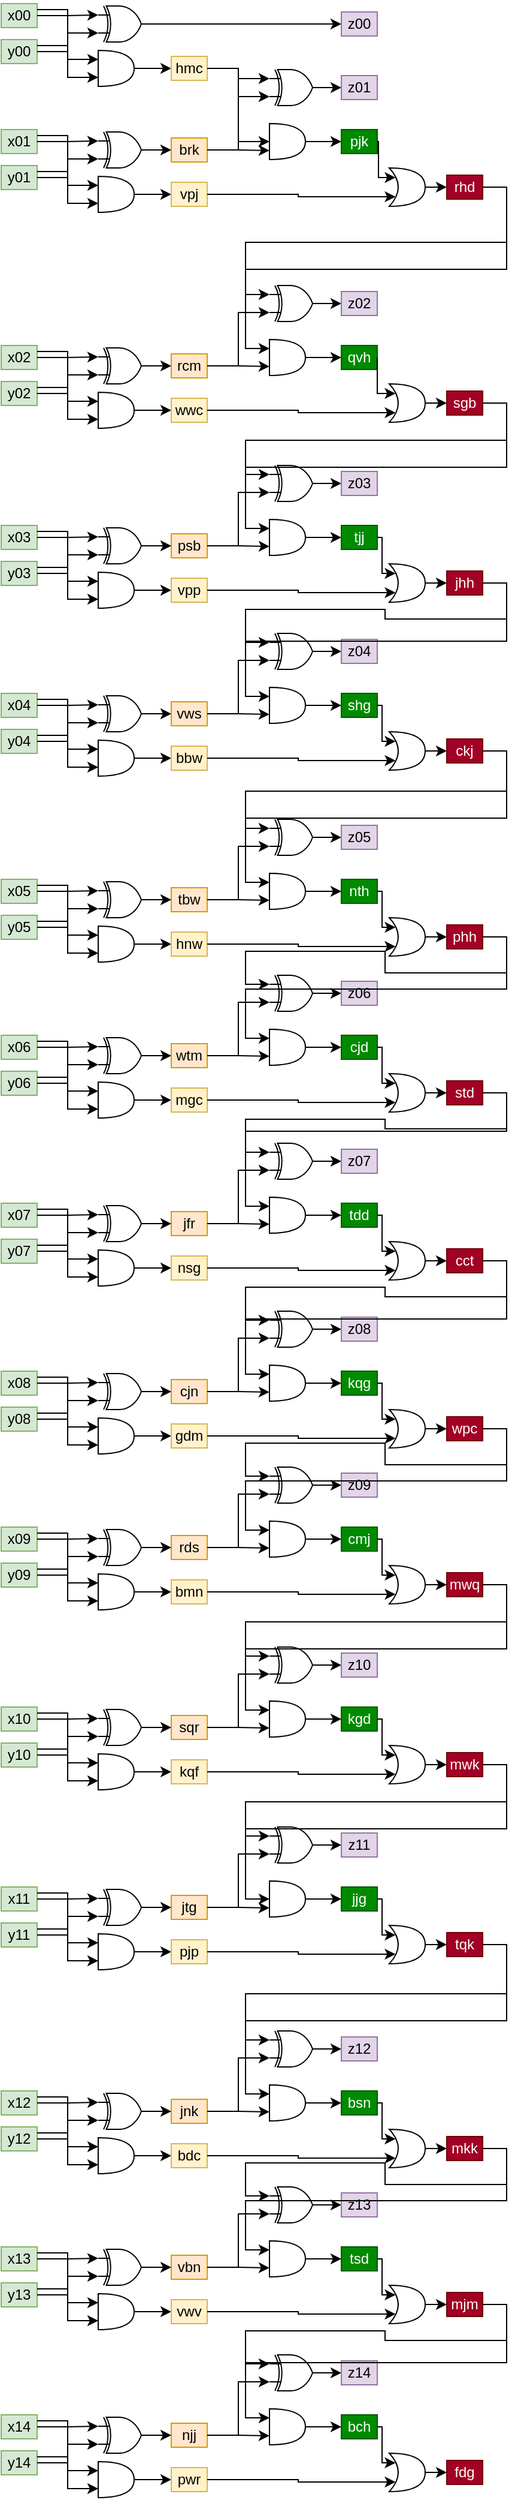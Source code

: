 <mxfile version="26.0.2">
  <diagram name="Page-1" id="GKBdp8w4PWqP_JuS4n7V">
    <mxGraphModel dx="1035" dy="613" grid="1" gridSize="10" guides="1" tooltips="1" connect="1" arrows="1" fold="1" page="1" pageScale="1" pageWidth="850" pageHeight="1100" math="0" shadow="0">
      <root>
        <mxCell id="0" />
        <mxCell id="1" parent="0" />
        <mxCell id="gTseo2T9jdyu9yBuFebf-86" value="z00" style="whiteSpace=wrap;html=1;fillColor=#e1d5e7;strokeColor=#9673a6;" vertex="1" parent="1">
          <mxGeometry x="324" y="47" width="30" height="20" as="geometry" />
        </mxCell>
        <mxCell id="gTseo2T9jdyu9yBuFebf-87" value="y00" style="whiteSpace=wrap;html=1;fillColor=#d5e8d4;strokeColor=#82b366;" vertex="1" parent="1">
          <mxGeometry x="40" y="70" width="30" height="20" as="geometry" />
        </mxCell>
        <mxCell id="gTseo2T9jdyu9yBuFebf-88" value="x00" style="whiteSpace=wrap;html=1;fillColor=#d5e8d4;strokeColor=#82b366;" vertex="1" parent="1">
          <mxGeometry x="40" y="40" width="30" height="20" as="geometry" />
        </mxCell>
        <mxCell id="gTseo2T9jdyu9yBuFebf-89" style="edgeStyle=orthogonalEdgeStyle;rounded=0;orthogonalLoop=1;jettySize=auto;html=1;exitX=1;exitY=0.5;exitDx=0;exitDy=0;exitPerimeter=0;entryX=0;entryY=0.5;entryDx=0;entryDy=0;" edge="1" parent="1" source="gTseo2T9jdyu9yBuFebf-90" target="gTseo2T9jdyu9yBuFebf-86">
          <mxGeometry relative="1" as="geometry" />
        </mxCell>
        <mxCell id="gTseo2T9jdyu9yBuFebf-90" value="" style="verticalLabelPosition=bottom;shadow=0;dashed=0;align=center;html=1;verticalAlign=top;shape=mxgraph.electrical.logic_gates.logic_gate;operation=xor;" vertex="1" parent="1">
          <mxGeometry x="121" y="42" width="45" height="30" as="geometry" />
        </mxCell>
        <mxCell id="gTseo2T9jdyu9yBuFebf-91" style="edgeStyle=orthogonalEdgeStyle;rounded=0;orthogonalLoop=1;jettySize=auto;html=1;exitX=1;exitY=0.5;exitDx=0;exitDy=0;entryX=0;entryY=0.25;entryDx=0;entryDy=0;entryPerimeter=0;" edge="1" parent="1" source="gTseo2T9jdyu9yBuFebf-88" target="gTseo2T9jdyu9yBuFebf-90">
          <mxGeometry relative="1" as="geometry" />
        </mxCell>
        <mxCell id="gTseo2T9jdyu9yBuFebf-92" style="edgeStyle=orthogonalEdgeStyle;rounded=0;orthogonalLoop=1;jettySize=auto;html=1;exitX=1;exitY=0.5;exitDx=0;exitDy=0;entryX=0;entryY=0.75;entryDx=0;entryDy=0;entryPerimeter=0;" edge="1" parent="1" source="gTseo2T9jdyu9yBuFebf-87" target="gTseo2T9jdyu9yBuFebf-90">
          <mxGeometry relative="1" as="geometry" />
        </mxCell>
        <mxCell id="gTseo2T9jdyu9yBuFebf-93" style="edgeStyle=orthogonalEdgeStyle;rounded=0;orthogonalLoop=1;jettySize=auto;html=1;exitX=1;exitY=0.5;exitDx=0;exitDy=0;exitPerimeter=0;entryX=0;entryY=0.5;entryDx=0;entryDy=0;" edge="1" parent="1" source="gTseo2T9jdyu9yBuFebf-94" target="gTseo2T9jdyu9yBuFebf-97">
          <mxGeometry relative="1" as="geometry" />
        </mxCell>
        <mxCell id="gTseo2T9jdyu9yBuFebf-94" value="" style="shape=or;whiteSpace=wrap;html=1;" vertex="1" parent="1">
          <mxGeometry x="121" y="79" width="30" height="30" as="geometry" />
        </mxCell>
        <mxCell id="gTseo2T9jdyu9yBuFebf-95" style="edgeStyle=orthogonalEdgeStyle;rounded=0;orthogonalLoop=1;jettySize=auto;html=1;exitX=1;exitY=0.25;exitDx=0;exitDy=0;entryX=0;entryY=0.25;entryDx=0;entryDy=0;entryPerimeter=0;" edge="1" parent="1" source="gTseo2T9jdyu9yBuFebf-88" target="gTseo2T9jdyu9yBuFebf-94">
          <mxGeometry relative="1" as="geometry" />
        </mxCell>
        <mxCell id="gTseo2T9jdyu9yBuFebf-96" style="edgeStyle=orthogonalEdgeStyle;rounded=0;orthogonalLoop=1;jettySize=auto;html=1;exitX=1;exitY=0.25;exitDx=0;exitDy=0;entryX=0;entryY=0.75;entryDx=0;entryDy=0;entryPerimeter=0;" edge="1" parent="1" source="gTseo2T9jdyu9yBuFebf-87" target="gTseo2T9jdyu9yBuFebf-94">
          <mxGeometry relative="1" as="geometry" />
        </mxCell>
        <mxCell id="gTseo2T9jdyu9yBuFebf-97" value="hmc" style="whiteSpace=wrap;html=1;fillColor=#fff2cc;strokeColor=#d6b656;" vertex="1" parent="1">
          <mxGeometry x="182" y="84" width="30" height="20" as="geometry" />
        </mxCell>
        <mxCell id="gTseo2T9jdyu9yBuFebf-99" value="brk" style="whiteSpace=wrap;html=1;fillColor=#ffe6cc;strokeColor=#d79b00;" vertex="1" parent="1">
          <mxGeometry x="182" y="152" width="30" height="20" as="geometry" />
        </mxCell>
        <mxCell id="gTseo2T9jdyu9yBuFebf-100" value="y01" style="whiteSpace=wrap;html=1;fillColor=#d5e8d4;strokeColor=#82b366;" vertex="1" parent="1">
          <mxGeometry x="40" y="175" width="30" height="20" as="geometry" />
        </mxCell>
        <mxCell id="gTseo2T9jdyu9yBuFebf-101" value="x01" style="whiteSpace=wrap;html=1;fillColor=#d5e8d4;strokeColor=#82b366;" vertex="1" parent="1">
          <mxGeometry x="40" y="145" width="30" height="20" as="geometry" />
        </mxCell>
        <mxCell id="gTseo2T9jdyu9yBuFebf-102" style="edgeStyle=orthogonalEdgeStyle;rounded=0;orthogonalLoop=1;jettySize=auto;html=1;exitX=1;exitY=0.5;exitDx=0;exitDy=0;exitPerimeter=0;entryX=0;entryY=0.5;entryDx=0;entryDy=0;" edge="1" parent="1" source="gTseo2T9jdyu9yBuFebf-103" target="gTseo2T9jdyu9yBuFebf-99">
          <mxGeometry relative="1" as="geometry" />
        </mxCell>
        <mxCell id="gTseo2T9jdyu9yBuFebf-103" value="" style="verticalLabelPosition=bottom;shadow=0;dashed=0;align=center;html=1;verticalAlign=top;shape=mxgraph.electrical.logic_gates.logic_gate;operation=xor;" vertex="1" parent="1">
          <mxGeometry x="121" y="147" width="45" height="30" as="geometry" />
        </mxCell>
        <mxCell id="gTseo2T9jdyu9yBuFebf-104" style="edgeStyle=orthogonalEdgeStyle;rounded=0;orthogonalLoop=1;jettySize=auto;html=1;exitX=1;exitY=0.5;exitDx=0;exitDy=0;entryX=0;entryY=0.25;entryDx=0;entryDy=0;entryPerimeter=0;" edge="1" parent="1" source="gTseo2T9jdyu9yBuFebf-101" target="gTseo2T9jdyu9yBuFebf-103">
          <mxGeometry relative="1" as="geometry" />
        </mxCell>
        <mxCell id="gTseo2T9jdyu9yBuFebf-105" style="edgeStyle=orthogonalEdgeStyle;rounded=0;orthogonalLoop=1;jettySize=auto;html=1;exitX=1;exitY=0.5;exitDx=0;exitDy=0;entryX=0;entryY=0.75;entryDx=0;entryDy=0;entryPerimeter=0;" edge="1" parent="1" source="gTseo2T9jdyu9yBuFebf-100" target="gTseo2T9jdyu9yBuFebf-103">
          <mxGeometry relative="1" as="geometry" />
        </mxCell>
        <mxCell id="gTseo2T9jdyu9yBuFebf-106" style="edgeStyle=orthogonalEdgeStyle;rounded=0;orthogonalLoop=1;jettySize=auto;html=1;exitX=1;exitY=0.5;exitDx=0;exitDy=0;exitPerimeter=0;entryX=0;entryY=0.5;entryDx=0;entryDy=0;" edge="1" parent="1" source="gTseo2T9jdyu9yBuFebf-107" target="gTseo2T9jdyu9yBuFebf-110">
          <mxGeometry relative="1" as="geometry" />
        </mxCell>
        <mxCell id="gTseo2T9jdyu9yBuFebf-107" value="" style="shape=or;whiteSpace=wrap;html=1;" vertex="1" parent="1">
          <mxGeometry x="121" y="184" width="30" height="30" as="geometry" />
        </mxCell>
        <mxCell id="gTseo2T9jdyu9yBuFebf-108" style="edgeStyle=orthogonalEdgeStyle;rounded=0;orthogonalLoop=1;jettySize=auto;html=1;exitX=1;exitY=0.25;exitDx=0;exitDy=0;entryX=0;entryY=0.25;entryDx=0;entryDy=0;entryPerimeter=0;" edge="1" parent="1" source="gTseo2T9jdyu9yBuFebf-101" target="gTseo2T9jdyu9yBuFebf-107">
          <mxGeometry relative="1" as="geometry" />
        </mxCell>
        <mxCell id="gTseo2T9jdyu9yBuFebf-109" style="edgeStyle=orthogonalEdgeStyle;rounded=0;orthogonalLoop=1;jettySize=auto;html=1;exitX=1;exitY=0.25;exitDx=0;exitDy=0;entryX=0;entryY=0.75;entryDx=0;entryDy=0;entryPerimeter=0;" edge="1" parent="1" source="gTseo2T9jdyu9yBuFebf-100" target="gTseo2T9jdyu9yBuFebf-107">
          <mxGeometry relative="1" as="geometry" />
        </mxCell>
        <mxCell id="gTseo2T9jdyu9yBuFebf-110" value="vpj" style="whiteSpace=wrap;html=1;fillColor=#fff2cc;strokeColor=#d6b656;" vertex="1" parent="1">
          <mxGeometry x="182" y="189" width="30" height="20" as="geometry" />
        </mxCell>
        <mxCell id="gTseo2T9jdyu9yBuFebf-118" style="edgeStyle=orthogonalEdgeStyle;rounded=0;orthogonalLoop=1;jettySize=auto;html=1;exitX=1;exitY=0.5;exitDx=0;exitDy=0;exitPerimeter=0;entryX=0;entryY=0.5;entryDx=0;entryDy=0;" edge="1" parent="1" source="gTseo2T9jdyu9yBuFebf-114" target="gTseo2T9jdyu9yBuFebf-117">
          <mxGeometry relative="1" as="geometry" />
        </mxCell>
        <mxCell id="gTseo2T9jdyu9yBuFebf-114" value="" style="shape=or;whiteSpace=wrap;html=1;" vertex="1" parent="1">
          <mxGeometry x="264" y="140" width="30" height="30" as="geometry" />
        </mxCell>
        <mxCell id="gTseo2T9jdyu9yBuFebf-115" style="edgeStyle=orthogonalEdgeStyle;rounded=0;orthogonalLoop=1;jettySize=auto;html=1;exitX=1;exitY=0.5;exitDx=0;exitDy=0;entryX=0;entryY=0.5;entryDx=0;entryDy=0;entryPerimeter=0;" edge="1" parent="1" source="gTseo2T9jdyu9yBuFebf-97" target="gTseo2T9jdyu9yBuFebf-114">
          <mxGeometry relative="1" as="geometry" />
        </mxCell>
        <mxCell id="gTseo2T9jdyu9yBuFebf-116" style="edgeStyle=orthogonalEdgeStyle;rounded=0;orthogonalLoop=1;jettySize=auto;html=1;exitX=1;exitY=0.5;exitDx=0;exitDy=0;entryX=0;entryY=0.75;entryDx=0;entryDy=0;entryPerimeter=0;" edge="1" parent="1" source="gTseo2T9jdyu9yBuFebf-99" target="gTseo2T9jdyu9yBuFebf-114">
          <mxGeometry relative="1" as="geometry" />
        </mxCell>
        <mxCell id="gTseo2T9jdyu9yBuFebf-117" value="pjk" style="whiteSpace=wrap;html=1;fillColor=#008a00;fontColor=#ffffff;strokeColor=#005700;" vertex="1" parent="1">
          <mxGeometry x="324" y="145" width="30" height="20" as="geometry" />
        </mxCell>
        <mxCell id="gTseo2T9jdyu9yBuFebf-124" style="edgeStyle=orthogonalEdgeStyle;rounded=0;orthogonalLoop=1;jettySize=auto;html=1;exitX=1;exitY=0.5;exitDx=0;exitDy=0;exitPerimeter=0;entryX=0;entryY=0.5;entryDx=0;entryDy=0;" edge="1" parent="1" source="gTseo2T9jdyu9yBuFebf-120" target="gTseo2T9jdyu9yBuFebf-123">
          <mxGeometry relative="1" as="geometry" />
        </mxCell>
        <mxCell id="gTseo2T9jdyu9yBuFebf-120" value="" style="verticalLabelPosition=bottom;shadow=0;dashed=0;align=center;html=1;verticalAlign=top;shape=mxgraph.electrical.logic_gates.logic_gate;operation=xor;" vertex="1" parent="1">
          <mxGeometry x="264" y="95" width="45" height="30" as="geometry" />
        </mxCell>
        <mxCell id="gTseo2T9jdyu9yBuFebf-121" style="edgeStyle=orthogonalEdgeStyle;rounded=0;orthogonalLoop=1;jettySize=auto;html=1;exitX=1;exitY=0.5;exitDx=0;exitDy=0;entryX=0;entryY=0.25;entryDx=0;entryDy=0;entryPerimeter=0;" edge="1" parent="1" source="gTseo2T9jdyu9yBuFebf-97" target="gTseo2T9jdyu9yBuFebf-120">
          <mxGeometry relative="1" as="geometry" />
        </mxCell>
        <mxCell id="gTseo2T9jdyu9yBuFebf-122" style="edgeStyle=orthogonalEdgeStyle;rounded=0;orthogonalLoop=1;jettySize=auto;html=1;exitX=1;exitY=0.5;exitDx=0;exitDy=0;entryX=0;entryY=0.75;entryDx=0;entryDy=0;entryPerimeter=0;" edge="1" parent="1" source="gTseo2T9jdyu9yBuFebf-99" target="gTseo2T9jdyu9yBuFebf-120">
          <mxGeometry relative="1" as="geometry" />
        </mxCell>
        <mxCell id="gTseo2T9jdyu9yBuFebf-123" value="z01" style="whiteSpace=wrap;html=1;fillColor=#e1d5e7;strokeColor=#9673a6;" vertex="1" parent="1">
          <mxGeometry x="324" y="100" width="30" height="20" as="geometry" />
        </mxCell>
        <mxCell id="gTseo2T9jdyu9yBuFebf-130" style="edgeStyle=orthogonalEdgeStyle;rounded=0;orthogonalLoop=1;jettySize=auto;html=1;exitX=1;exitY=0.5;exitDx=0;exitDy=0;exitPerimeter=0;entryX=0;entryY=0.5;entryDx=0;entryDy=0;" edge="1" parent="1" source="gTseo2T9jdyu9yBuFebf-126" target="gTseo2T9jdyu9yBuFebf-129">
          <mxGeometry relative="1" as="geometry" />
        </mxCell>
        <mxCell id="gTseo2T9jdyu9yBuFebf-126" value="" style="shape=xor;whiteSpace=wrap;html=1;" vertex="1" parent="1">
          <mxGeometry x="364" y="177" width="30" height="32" as="geometry" />
        </mxCell>
        <mxCell id="gTseo2T9jdyu9yBuFebf-127" style="edgeStyle=orthogonalEdgeStyle;rounded=0;orthogonalLoop=1;jettySize=auto;html=1;exitX=1;exitY=0.5;exitDx=0;exitDy=0;entryX=0.175;entryY=0.25;entryDx=0;entryDy=0;entryPerimeter=0;" edge="1" parent="1" source="gTseo2T9jdyu9yBuFebf-117" target="gTseo2T9jdyu9yBuFebf-126">
          <mxGeometry relative="1" as="geometry">
            <mxPoint x="375" y="195" as="targetPoint" />
            <Array as="points">
              <mxPoint x="355" y="185" />
            </Array>
          </mxGeometry>
        </mxCell>
        <mxCell id="gTseo2T9jdyu9yBuFebf-128" style="edgeStyle=orthogonalEdgeStyle;rounded=0;orthogonalLoop=1;jettySize=auto;html=1;exitX=1;exitY=0.5;exitDx=0;exitDy=0;entryX=0.175;entryY=0.75;entryDx=0;entryDy=0;entryPerimeter=0;" edge="1" parent="1" source="gTseo2T9jdyu9yBuFebf-110" target="gTseo2T9jdyu9yBuFebf-126">
          <mxGeometry relative="1" as="geometry" />
        </mxCell>
        <mxCell id="gTseo2T9jdyu9yBuFebf-129" value="rhd" style="whiteSpace=wrap;html=1;fillColor=#a20025;fontColor=#ffffff;strokeColor=#6F0000;" vertex="1" parent="1">
          <mxGeometry x="412" y="183" width="30" height="20" as="geometry" />
        </mxCell>
        <mxCell id="gTseo2T9jdyu9yBuFebf-133" value="rcm" style="whiteSpace=wrap;html=1;fillColor=#ffe6cc;strokeColor=#d79b00;" vertex="1" parent="1">
          <mxGeometry x="182" y="332" width="30" height="20" as="geometry" />
        </mxCell>
        <mxCell id="gTseo2T9jdyu9yBuFebf-134" value="y02" style="whiteSpace=wrap;html=1;fillColor=#d5e8d4;strokeColor=#82b366;" vertex="1" parent="1">
          <mxGeometry x="40" y="355" width="30" height="20" as="geometry" />
        </mxCell>
        <mxCell id="gTseo2T9jdyu9yBuFebf-135" value="x02" style="whiteSpace=wrap;html=1;fillColor=#d5e8d4;strokeColor=#82b366;" vertex="1" parent="1">
          <mxGeometry x="40" y="325" width="30" height="20" as="geometry" />
        </mxCell>
        <mxCell id="gTseo2T9jdyu9yBuFebf-136" style="edgeStyle=orthogonalEdgeStyle;rounded=0;orthogonalLoop=1;jettySize=auto;html=1;exitX=1;exitY=0.5;exitDx=0;exitDy=0;exitPerimeter=0;entryX=0;entryY=0.5;entryDx=0;entryDy=0;" edge="1" parent="1" source="gTseo2T9jdyu9yBuFebf-137" target="gTseo2T9jdyu9yBuFebf-133">
          <mxGeometry relative="1" as="geometry" />
        </mxCell>
        <mxCell id="gTseo2T9jdyu9yBuFebf-137" value="" style="verticalLabelPosition=bottom;shadow=0;dashed=0;align=center;html=1;verticalAlign=top;shape=mxgraph.electrical.logic_gates.logic_gate;operation=xor;" vertex="1" parent="1">
          <mxGeometry x="121" y="327" width="45" height="30" as="geometry" />
        </mxCell>
        <mxCell id="gTseo2T9jdyu9yBuFebf-138" style="edgeStyle=orthogonalEdgeStyle;rounded=0;orthogonalLoop=1;jettySize=auto;html=1;exitX=1;exitY=0.5;exitDx=0;exitDy=0;entryX=0;entryY=0.25;entryDx=0;entryDy=0;entryPerimeter=0;" edge="1" parent="1" source="gTseo2T9jdyu9yBuFebf-135" target="gTseo2T9jdyu9yBuFebf-137">
          <mxGeometry relative="1" as="geometry" />
        </mxCell>
        <mxCell id="gTseo2T9jdyu9yBuFebf-139" style="edgeStyle=orthogonalEdgeStyle;rounded=0;orthogonalLoop=1;jettySize=auto;html=1;exitX=1;exitY=0.5;exitDx=0;exitDy=0;entryX=0;entryY=0.75;entryDx=0;entryDy=0;entryPerimeter=0;" edge="1" parent="1" source="gTseo2T9jdyu9yBuFebf-134" target="gTseo2T9jdyu9yBuFebf-137">
          <mxGeometry relative="1" as="geometry" />
        </mxCell>
        <mxCell id="gTseo2T9jdyu9yBuFebf-140" style="edgeStyle=orthogonalEdgeStyle;rounded=0;orthogonalLoop=1;jettySize=auto;html=1;exitX=1;exitY=0.5;exitDx=0;exitDy=0;exitPerimeter=0;entryX=0;entryY=0.5;entryDx=0;entryDy=0;" edge="1" parent="1" source="gTseo2T9jdyu9yBuFebf-141" target="gTseo2T9jdyu9yBuFebf-144">
          <mxGeometry relative="1" as="geometry" />
        </mxCell>
        <mxCell id="gTseo2T9jdyu9yBuFebf-141" value="" style="shape=or;whiteSpace=wrap;html=1;" vertex="1" parent="1">
          <mxGeometry x="121" y="364" width="30" height="30" as="geometry" />
        </mxCell>
        <mxCell id="gTseo2T9jdyu9yBuFebf-142" style="edgeStyle=orthogonalEdgeStyle;rounded=0;orthogonalLoop=1;jettySize=auto;html=1;exitX=1;exitY=0.25;exitDx=0;exitDy=0;entryX=0;entryY=0.25;entryDx=0;entryDy=0;entryPerimeter=0;" edge="1" parent="1" source="gTseo2T9jdyu9yBuFebf-135" target="gTseo2T9jdyu9yBuFebf-141">
          <mxGeometry relative="1" as="geometry" />
        </mxCell>
        <mxCell id="gTseo2T9jdyu9yBuFebf-143" style="edgeStyle=orthogonalEdgeStyle;rounded=0;orthogonalLoop=1;jettySize=auto;html=1;exitX=1;exitY=0.25;exitDx=0;exitDy=0;entryX=0;entryY=0.75;entryDx=0;entryDy=0;entryPerimeter=0;" edge="1" parent="1" source="gTseo2T9jdyu9yBuFebf-134" target="gTseo2T9jdyu9yBuFebf-141">
          <mxGeometry relative="1" as="geometry" />
        </mxCell>
        <mxCell id="gTseo2T9jdyu9yBuFebf-144" value="wwc" style="whiteSpace=wrap;html=1;fillColor=#fff2cc;strokeColor=#d6b656;" vertex="1" parent="1">
          <mxGeometry x="182" y="369" width="30" height="20" as="geometry" />
        </mxCell>
        <mxCell id="gTseo2T9jdyu9yBuFebf-147" style="edgeStyle=orthogonalEdgeStyle;rounded=0;orthogonalLoop=1;jettySize=auto;html=1;exitX=1;exitY=0.5;exitDx=0;exitDy=0;exitPerimeter=0;entryX=0;entryY=0.5;entryDx=0;entryDy=0;" edge="1" parent="1" source="gTseo2T9jdyu9yBuFebf-148" target="gTseo2T9jdyu9yBuFebf-149">
          <mxGeometry relative="1" as="geometry" />
        </mxCell>
        <mxCell id="gTseo2T9jdyu9yBuFebf-148" value="" style="shape=or;whiteSpace=wrap;html=1;" vertex="1" parent="1">
          <mxGeometry x="264" y="320" width="30" height="30" as="geometry" />
        </mxCell>
        <mxCell id="gTseo2T9jdyu9yBuFebf-149" value="qvh" style="whiteSpace=wrap;html=1;fillColor=#008a00;fontColor=#ffffff;strokeColor=#005700;" vertex="1" parent="1">
          <mxGeometry x="324" y="325" width="30" height="20" as="geometry" />
        </mxCell>
        <mxCell id="gTseo2T9jdyu9yBuFebf-150" style="edgeStyle=orthogonalEdgeStyle;rounded=0;orthogonalLoop=1;jettySize=auto;html=1;exitX=1;exitY=0.5;exitDx=0;exitDy=0;exitPerimeter=0;entryX=0;entryY=0.5;entryDx=0;entryDy=0;" edge="1" parent="1" source="gTseo2T9jdyu9yBuFebf-151" target="gTseo2T9jdyu9yBuFebf-152">
          <mxGeometry relative="1" as="geometry" />
        </mxCell>
        <mxCell id="gTseo2T9jdyu9yBuFebf-151" value="" style="verticalLabelPosition=bottom;shadow=0;dashed=0;align=center;html=1;verticalAlign=top;shape=mxgraph.electrical.logic_gates.logic_gate;operation=xor;" vertex="1" parent="1">
          <mxGeometry x="264" y="275" width="45" height="30" as="geometry" />
        </mxCell>
        <mxCell id="gTseo2T9jdyu9yBuFebf-152" value="z02" style="whiteSpace=wrap;html=1;fillColor=#e1d5e7;strokeColor=#9673a6;" vertex="1" parent="1">
          <mxGeometry x="324" y="280" width="30" height="20" as="geometry" />
        </mxCell>
        <mxCell id="gTseo2T9jdyu9yBuFebf-153" style="edgeStyle=orthogonalEdgeStyle;rounded=0;orthogonalLoop=1;jettySize=auto;html=1;exitX=1;exitY=0.5;exitDx=0;exitDy=0;exitPerimeter=0;entryX=0;entryY=0.5;entryDx=0;entryDy=0;" edge="1" parent="1" source="gTseo2T9jdyu9yBuFebf-154" target="gTseo2T9jdyu9yBuFebf-156">
          <mxGeometry relative="1" as="geometry" />
        </mxCell>
        <mxCell id="gTseo2T9jdyu9yBuFebf-154" value="" style="shape=xor;whiteSpace=wrap;html=1;" vertex="1" parent="1">
          <mxGeometry x="364" y="357" width="30" height="32" as="geometry" />
        </mxCell>
        <mxCell id="gTseo2T9jdyu9yBuFebf-155" style="edgeStyle=orthogonalEdgeStyle;rounded=0;orthogonalLoop=1;jettySize=auto;html=1;exitX=1;exitY=0.5;exitDx=0;exitDy=0;entryX=0.175;entryY=0.25;entryDx=0;entryDy=0;entryPerimeter=0;" edge="1" parent="1" source="gTseo2T9jdyu9yBuFebf-149" target="gTseo2T9jdyu9yBuFebf-154">
          <mxGeometry relative="1" as="geometry">
            <mxPoint x="374" y="375" as="targetPoint" />
            <Array as="points">
              <mxPoint x="354" y="365" />
            </Array>
          </mxGeometry>
        </mxCell>
        <mxCell id="gTseo2T9jdyu9yBuFebf-156" value="sgb" style="whiteSpace=wrap;html=1;fillColor=#a20025;fontColor=#ffffff;strokeColor=#6F0000;" vertex="1" parent="1">
          <mxGeometry x="412" y="363" width="30" height="20" as="geometry" />
        </mxCell>
        <mxCell id="gTseo2T9jdyu9yBuFebf-157" style="edgeStyle=orthogonalEdgeStyle;rounded=0;orthogonalLoop=1;jettySize=auto;html=1;exitX=1;exitY=0.5;exitDx=0;exitDy=0;entryX=0;entryY=0.25;entryDx=0;entryDy=0;entryPerimeter=0;" edge="1" parent="1" source="gTseo2T9jdyu9yBuFebf-129" target="gTseo2T9jdyu9yBuFebf-151">
          <mxGeometry relative="1" as="geometry" />
        </mxCell>
        <mxCell id="gTseo2T9jdyu9yBuFebf-158" style="edgeStyle=orthogonalEdgeStyle;rounded=0;orthogonalLoop=1;jettySize=auto;html=1;exitX=1;exitY=0.5;exitDx=0;exitDy=0;entryX=0;entryY=0.25;entryDx=0;entryDy=0;entryPerimeter=0;" edge="1" parent="1" source="gTseo2T9jdyu9yBuFebf-129" target="gTseo2T9jdyu9yBuFebf-148">
          <mxGeometry relative="1" as="geometry" />
        </mxCell>
        <mxCell id="gTseo2T9jdyu9yBuFebf-159" style="edgeStyle=orthogonalEdgeStyle;rounded=0;orthogonalLoop=1;jettySize=auto;html=1;exitX=1;exitY=0.5;exitDx=0;exitDy=0;entryX=0;entryY=0.75;entryDx=0;entryDy=0;entryPerimeter=0;" edge="1" parent="1" source="gTseo2T9jdyu9yBuFebf-133" target="gTseo2T9jdyu9yBuFebf-151">
          <mxGeometry relative="1" as="geometry" />
        </mxCell>
        <mxCell id="gTseo2T9jdyu9yBuFebf-160" style="edgeStyle=orthogonalEdgeStyle;rounded=0;orthogonalLoop=1;jettySize=auto;html=1;exitX=1;exitY=0.5;exitDx=0;exitDy=0;entryX=0;entryY=0.75;entryDx=0;entryDy=0;entryPerimeter=0;" edge="1" parent="1" source="gTseo2T9jdyu9yBuFebf-133" target="gTseo2T9jdyu9yBuFebf-148">
          <mxGeometry relative="1" as="geometry" />
        </mxCell>
        <mxCell id="gTseo2T9jdyu9yBuFebf-162" style="edgeStyle=orthogonalEdgeStyle;rounded=0;orthogonalLoop=1;jettySize=auto;html=1;exitX=1;exitY=0.5;exitDx=0;exitDy=0;entryX=0.175;entryY=0.75;entryDx=0;entryDy=0;entryPerimeter=0;" edge="1" parent="1" source="gTseo2T9jdyu9yBuFebf-144" target="gTseo2T9jdyu9yBuFebf-154">
          <mxGeometry relative="1" as="geometry" />
        </mxCell>
        <mxCell id="gTseo2T9jdyu9yBuFebf-163" value="psb" style="whiteSpace=wrap;html=1;fillColor=#ffe6cc;strokeColor=#d79b00;" vertex="1" parent="1">
          <mxGeometry x="182" y="482" width="30" height="20" as="geometry" />
        </mxCell>
        <mxCell id="gTseo2T9jdyu9yBuFebf-164" value="y03" style="whiteSpace=wrap;html=1;fillColor=#d5e8d4;strokeColor=#82b366;" vertex="1" parent="1">
          <mxGeometry x="40" y="505" width="30" height="20" as="geometry" />
        </mxCell>
        <mxCell id="gTseo2T9jdyu9yBuFebf-165" value="x03" style="whiteSpace=wrap;html=1;fillColor=#d5e8d4;strokeColor=#82b366;" vertex="1" parent="1">
          <mxGeometry x="40" y="475" width="30" height="20" as="geometry" />
        </mxCell>
        <mxCell id="gTseo2T9jdyu9yBuFebf-166" style="edgeStyle=orthogonalEdgeStyle;rounded=0;orthogonalLoop=1;jettySize=auto;html=1;exitX=1;exitY=0.5;exitDx=0;exitDy=0;exitPerimeter=0;entryX=0;entryY=0.5;entryDx=0;entryDy=0;" edge="1" parent="1" source="gTseo2T9jdyu9yBuFebf-167" target="gTseo2T9jdyu9yBuFebf-163">
          <mxGeometry relative="1" as="geometry" />
        </mxCell>
        <mxCell id="gTseo2T9jdyu9yBuFebf-167" value="" style="verticalLabelPosition=bottom;shadow=0;dashed=0;align=center;html=1;verticalAlign=top;shape=mxgraph.electrical.logic_gates.logic_gate;operation=xor;" vertex="1" parent="1">
          <mxGeometry x="121" y="477" width="45" height="30" as="geometry" />
        </mxCell>
        <mxCell id="gTseo2T9jdyu9yBuFebf-168" style="edgeStyle=orthogonalEdgeStyle;rounded=0;orthogonalLoop=1;jettySize=auto;html=1;exitX=1;exitY=0.5;exitDx=0;exitDy=0;entryX=0;entryY=0.25;entryDx=0;entryDy=0;entryPerimeter=0;" edge="1" parent="1" source="gTseo2T9jdyu9yBuFebf-165" target="gTseo2T9jdyu9yBuFebf-167">
          <mxGeometry relative="1" as="geometry" />
        </mxCell>
        <mxCell id="gTseo2T9jdyu9yBuFebf-169" style="edgeStyle=orthogonalEdgeStyle;rounded=0;orthogonalLoop=1;jettySize=auto;html=1;exitX=1;exitY=0.5;exitDx=0;exitDy=0;entryX=0;entryY=0.75;entryDx=0;entryDy=0;entryPerimeter=0;" edge="1" parent="1" source="gTseo2T9jdyu9yBuFebf-164" target="gTseo2T9jdyu9yBuFebf-167">
          <mxGeometry relative="1" as="geometry" />
        </mxCell>
        <mxCell id="gTseo2T9jdyu9yBuFebf-170" style="edgeStyle=orthogonalEdgeStyle;rounded=0;orthogonalLoop=1;jettySize=auto;html=1;exitX=1;exitY=0.5;exitDx=0;exitDy=0;exitPerimeter=0;entryX=0;entryY=0.5;entryDx=0;entryDy=0;" edge="1" parent="1" source="gTseo2T9jdyu9yBuFebf-171" target="gTseo2T9jdyu9yBuFebf-174">
          <mxGeometry relative="1" as="geometry" />
        </mxCell>
        <mxCell id="gTseo2T9jdyu9yBuFebf-171" value="" style="shape=or;whiteSpace=wrap;html=1;" vertex="1" parent="1">
          <mxGeometry x="121" y="514" width="30" height="30" as="geometry" />
        </mxCell>
        <mxCell id="gTseo2T9jdyu9yBuFebf-172" style="edgeStyle=orthogonalEdgeStyle;rounded=0;orthogonalLoop=1;jettySize=auto;html=1;exitX=1;exitY=0.25;exitDx=0;exitDy=0;entryX=0;entryY=0.25;entryDx=0;entryDy=0;entryPerimeter=0;" edge="1" parent="1" source="gTseo2T9jdyu9yBuFebf-165" target="gTseo2T9jdyu9yBuFebf-171">
          <mxGeometry relative="1" as="geometry" />
        </mxCell>
        <mxCell id="gTseo2T9jdyu9yBuFebf-173" style="edgeStyle=orthogonalEdgeStyle;rounded=0;orthogonalLoop=1;jettySize=auto;html=1;exitX=1;exitY=0.25;exitDx=0;exitDy=0;entryX=0;entryY=0.75;entryDx=0;entryDy=0;entryPerimeter=0;" edge="1" parent="1" source="gTseo2T9jdyu9yBuFebf-164" target="gTseo2T9jdyu9yBuFebf-171">
          <mxGeometry relative="1" as="geometry" />
        </mxCell>
        <mxCell id="gTseo2T9jdyu9yBuFebf-174" value="vpp" style="whiteSpace=wrap;html=1;fillColor=#fff2cc;strokeColor=#d6b656;" vertex="1" parent="1">
          <mxGeometry x="182" y="519" width="30" height="20" as="geometry" />
        </mxCell>
        <mxCell id="gTseo2T9jdyu9yBuFebf-175" style="edgeStyle=orthogonalEdgeStyle;rounded=0;orthogonalLoop=1;jettySize=auto;html=1;exitX=1;exitY=0.5;exitDx=0;exitDy=0;exitPerimeter=0;entryX=0;entryY=0.5;entryDx=0;entryDy=0;" edge="1" parent="1" source="gTseo2T9jdyu9yBuFebf-176" target="gTseo2T9jdyu9yBuFebf-177">
          <mxGeometry relative="1" as="geometry" />
        </mxCell>
        <mxCell id="gTseo2T9jdyu9yBuFebf-176" value="" style="shape=or;whiteSpace=wrap;html=1;" vertex="1" parent="1">
          <mxGeometry x="264" y="470" width="30" height="30" as="geometry" />
        </mxCell>
        <mxCell id="gTseo2T9jdyu9yBuFebf-177" value="tjj" style="whiteSpace=wrap;html=1;fillColor=#008a00;fontColor=#ffffff;strokeColor=#005700;" vertex="1" parent="1">
          <mxGeometry x="324" y="475" width="30" height="20" as="geometry" />
        </mxCell>
        <mxCell id="gTseo2T9jdyu9yBuFebf-178" style="edgeStyle=orthogonalEdgeStyle;rounded=0;orthogonalLoop=1;jettySize=auto;html=1;exitX=1;exitY=0.5;exitDx=0;exitDy=0;exitPerimeter=0;entryX=0;entryY=0.5;entryDx=0;entryDy=0;" edge="1" parent="1" source="gTseo2T9jdyu9yBuFebf-179" target="gTseo2T9jdyu9yBuFebf-180">
          <mxGeometry relative="1" as="geometry" />
        </mxCell>
        <mxCell id="gTseo2T9jdyu9yBuFebf-179" value="" style="verticalLabelPosition=bottom;shadow=0;dashed=0;align=center;html=1;verticalAlign=top;shape=mxgraph.electrical.logic_gates.logic_gate;operation=xor;" vertex="1" parent="1">
          <mxGeometry x="264" y="425" width="45" height="30" as="geometry" />
        </mxCell>
        <mxCell id="gTseo2T9jdyu9yBuFebf-180" value="z03" style="whiteSpace=wrap;html=1;fillColor=#e1d5e7;strokeColor=#9673a6;" vertex="1" parent="1">
          <mxGeometry x="324" y="430" width="30" height="20" as="geometry" />
        </mxCell>
        <mxCell id="gTseo2T9jdyu9yBuFebf-181" style="edgeStyle=orthogonalEdgeStyle;rounded=0;orthogonalLoop=1;jettySize=auto;html=1;exitX=1;exitY=0.5;exitDx=0;exitDy=0;exitPerimeter=0;entryX=0;entryY=0.5;entryDx=0;entryDy=0;" edge="1" parent="1" source="gTseo2T9jdyu9yBuFebf-182" target="gTseo2T9jdyu9yBuFebf-184">
          <mxGeometry relative="1" as="geometry" />
        </mxCell>
        <mxCell id="gTseo2T9jdyu9yBuFebf-182" value="" style="shape=xor;whiteSpace=wrap;html=1;" vertex="1" parent="1">
          <mxGeometry x="364" y="507" width="30" height="32" as="geometry" />
        </mxCell>
        <mxCell id="gTseo2T9jdyu9yBuFebf-183" style="edgeStyle=orthogonalEdgeStyle;rounded=0;orthogonalLoop=1;jettySize=auto;html=1;exitX=1;exitY=0.5;exitDx=0;exitDy=0;entryX=0.175;entryY=0.25;entryDx=0;entryDy=0;entryPerimeter=0;" edge="1" parent="1" source="gTseo2T9jdyu9yBuFebf-177" target="gTseo2T9jdyu9yBuFebf-182">
          <mxGeometry relative="1" as="geometry">
            <mxPoint x="378" y="525" as="targetPoint" />
            <Array as="points">
              <mxPoint x="358" y="515" />
            </Array>
          </mxGeometry>
        </mxCell>
        <mxCell id="gTseo2T9jdyu9yBuFebf-184" value="jhh" style="whiteSpace=wrap;html=1;fillColor=#a20025;fontColor=#ffffff;strokeColor=#6F0000;" vertex="1" parent="1">
          <mxGeometry x="412" y="513" width="30" height="20" as="geometry" />
        </mxCell>
        <mxCell id="gTseo2T9jdyu9yBuFebf-185" style="edgeStyle=orthogonalEdgeStyle;rounded=0;orthogonalLoop=1;jettySize=auto;html=1;exitX=1;exitY=0.5;exitDx=0;exitDy=0;entryX=0;entryY=0.75;entryDx=0;entryDy=0;entryPerimeter=0;" edge="1" parent="1" source="gTseo2T9jdyu9yBuFebf-163" target="gTseo2T9jdyu9yBuFebf-179">
          <mxGeometry relative="1" as="geometry" />
        </mxCell>
        <mxCell id="gTseo2T9jdyu9yBuFebf-186" style="edgeStyle=orthogonalEdgeStyle;rounded=0;orthogonalLoop=1;jettySize=auto;html=1;exitX=1;exitY=0.5;exitDx=0;exitDy=0;entryX=0;entryY=0.75;entryDx=0;entryDy=0;entryPerimeter=0;" edge="1" parent="1" source="gTseo2T9jdyu9yBuFebf-163" target="gTseo2T9jdyu9yBuFebf-176">
          <mxGeometry relative="1" as="geometry" />
        </mxCell>
        <mxCell id="gTseo2T9jdyu9yBuFebf-187" style="edgeStyle=orthogonalEdgeStyle;rounded=0;orthogonalLoop=1;jettySize=auto;html=1;exitX=1;exitY=0.5;exitDx=0;exitDy=0;entryX=0.175;entryY=0.75;entryDx=0;entryDy=0;entryPerimeter=0;" edge="1" parent="1" source="gTseo2T9jdyu9yBuFebf-174" target="gTseo2T9jdyu9yBuFebf-182">
          <mxGeometry relative="1" as="geometry" />
        </mxCell>
        <mxCell id="gTseo2T9jdyu9yBuFebf-191" style="edgeStyle=orthogonalEdgeStyle;rounded=0;orthogonalLoop=1;jettySize=auto;html=1;exitX=1;exitY=0.5;exitDx=0;exitDy=0;entryX=0;entryY=0.25;entryDx=0;entryDy=0;entryPerimeter=0;" edge="1" parent="1" source="gTseo2T9jdyu9yBuFebf-156" target="gTseo2T9jdyu9yBuFebf-179">
          <mxGeometry relative="1" as="geometry" />
        </mxCell>
        <mxCell id="gTseo2T9jdyu9yBuFebf-194" value="vws" style="whiteSpace=wrap;html=1;fillColor=#ffe6cc;strokeColor=#d79b00;" vertex="1" parent="1">
          <mxGeometry x="182" y="622" width="30" height="20" as="geometry" />
        </mxCell>
        <mxCell id="gTseo2T9jdyu9yBuFebf-195" value="y04" style="whiteSpace=wrap;html=1;fillColor=#d5e8d4;strokeColor=#82b366;" vertex="1" parent="1">
          <mxGeometry x="40" y="645" width="30" height="20" as="geometry" />
        </mxCell>
        <mxCell id="gTseo2T9jdyu9yBuFebf-196" value="x04" style="whiteSpace=wrap;html=1;fillColor=#d5e8d4;strokeColor=#82b366;" vertex="1" parent="1">
          <mxGeometry x="40" y="615" width="30" height="20" as="geometry" />
        </mxCell>
        <mxCell id="gTseo2T9jdyu9yBuFebf-197" style="edgeStyle=orthogonalEdgeStyle;rounded=0;orthogonalLoop=1;jettySize=auto;html=1;exitX=1;exitY=0.5;exitDx=0;exitDy=0;exitPerimeter=0;entryX=0;entryY=0.5;entryDx=0;entryDy=0;" edge="1" parent="1" source="gTseo2T9jdyu9yBuFebf-198" target="gTseo2T9jdyu9yBuFebf-194">
          <mxGeometry relative="1" as="geometry" />
        </mxCell>
        <mxCell id="gTseo2T9jdyu9yBuFebf-198" value="" style="verticalLabelPosition=bottom;shadow=0;dashed=0;align=center;html=1;verticalAlign=top;shape=mxgraph.electrical.logic_gates.logic_gate;operation=xor;" vertex="1" parent="1">
          <mxGeometry x="121" y="617" width="45" height="30" as="geometry" />
        </mxCell>
        <mxCell id="gTseo2T9jdyu9yBuFebf-199" style="edgeStyle=orthogonalEdgeStyle;rounded=0;orthogonalLoop=1;jettySize=auto;html=1;exitX=1;exitY=0.5;exitDx=0;exitDy=0;entryX=0;entryY=0.25;entryDx=0;entryDy=0;entryPerimeter=0;" edge="1" parent="1" source="gTseo2T9jdyu9yBuFebf-196" target="gTseo2T9jdyu9yBuFebf-198">
          <mxGeometry relative="1" as="geometry" />
        </mxCell>
        <mxCell id="gTseo2T9jdyu9yBuFebf-200" style="edgeStyle=orthogonalEdgeStyle;rounded=0;orthogonalLoop=1;jettySize=auto;html=1;exitX=1;exitY=0.5;exitDx=0;exitDy=0;entryX=0;entryY=0.75;entryDx=0;entryDy=0;entryPerimeter=0;" edge="1" parent="1" source="gTseo2T9jdyu9yBuFebf-195" target="gTseo2T9jdyu9yBuFebf-198">
          <mxGeometry relative="1" as="geometry" />
        </mxCell>
        <mxCell id="gTseo2T9jdyu9yBuFebf-201" style="edgeStyle=orthogonalEdgeStyle;rounded=0;orthogonalLoop=1;jettySize=auto;html=1;exitX=1;exitY=0.5;exitDx=0;exitDy=0;exitPerimeter=0;entryX=0;entryY=0.5;entryDx=0;entryDy=0;" edge="1" parent="1" source="gTseo2T9jdyu9yBuFebf-202" target="gTseo2T9jdyu9yBuFebf-205">
          <mxGeometry relative="1" as="geometry" />
        </mxCell>
        <mxCell id="gTseo2T9jdyu9yBuFebf-202" value="" style="shape=or;whiteSpace=wrap;html=1;" vertex="1" parent="1">
          <mxGeometry x="121" y="654" width="30" height="30" as="geometry" />
        </mxCell>
        <mxCell id="gTseo2T9jdyu9yBuFebf-203" style="edgeStyle=orthogonalEdgeStyle;rounded=0;orthogonalLoop=1;jettySize=auto;html=1;exitX=1;exitY=0.25;exitDx=0;exitDy=0;entryX=0;entryY=0.25;entryDx=0;entryDy=0;entryPerimeter=0;" edge="1" parent="1" source="gTseo2T9jdyu9yBuFebf-196" target="gTseo2T9jdyu9yBuFebf-202">
          <mxGeometry relative="1" as="geometry" />
        </mxCell>
        <mxCell id="gTseo2T9jdyu9yBuFebf-204" style="edgeStyle=orthogonalEdgeStyle;rounded=0;orthogonalLoop=1;jettySize=auto;html=1;exitX=1;exitY=0.25;exitDx=0;exitDy=0;entryX=0;entryY=0.75;entryDx=0;entryDy=0;entryPerimeter=0;" edge="1" parent="1" source="gTseo2T9jdyu9yBuFebf-195" target="gTseo2T9jdyu9yBuFebf-202">
          <mxGeometry relative="1" as="geometry" />
        </mxCell>
        <mxCell id="gTseo2T9jdyu9yBuFebf-205" value="bbw" style="whiteSpace=wrap;html=1;fillColor=#fff2cc;strokeColor=#d6b656;" vertex="1" parent="1">
          <mxGeometry x="182" y="659" width="30" height="20" as="geometry" />
        </mxCell>
        <mxCell id="gTseo2T9jdyu9yBuFebf-206" style="edgeStyle=orthogonalEdgeStyle;rounded=0;orthogonalLoop=1;jettySize=auto;html=1;exitX=1;exitY=0.5;exitDx=0;exitDy=0;exitPerimeter=0;entryX=0;entryY=0.5;entryDx=0;entryDy=0;" edge="1" parent="1" source="gTseo2T9jdyu9yBuFebf-207" target="gTseo2T9jdyu9yBuFebf-208">
          <mxGeometry relative="1" as="geometry" />
        </mxCell>
        <mxCell id="gTseo2T9jdyu9yBuFebf-207" value="" style="shape=or;whiteSpace=wrap;html=1;" vertex="1" parent="1">
          <mxGeometry x="264" y="610" width="30" height="30" as="geometry" />
        </mxCell>
        <mxCell id="gTseo2T9jdyu9yBuFebf-208" value="shg" style="whiteSpace=wrap;html=1;fillColor=#008a00;fontColor=#ffffff;strokeColor=#005700;" vertex="1" parent="1">
          <mxGeometry x="324" y="615" width="30" height="20" as="geometry" />
        </mxCell>
        <mxCell id="gTseo2T9jdyu9yBuFebf-209" style="edgeStyle=orthogonalEdgeStyle;rounded=0;orthogonalLoop=1;jettySize=auto;html=1;exitX=1;exitY=0.5;exitDx=0;exitDy=0;exitPerimeter=0;entryX=0;entryY=0.5;entryDx=0;entryDy=0;" edge="1" parent="1" source="gTseo2T9jdyu9yBuFebf-210" target="gTseo2T9jdyu9yBuFebf-211">
          <mxGeometry relative="1" as="geometry" />
        </mxCell>
        <mxCell id="gTseo2T9jdyu9yBuFebf-210" value="" style="verticalLabelPosition=bottom;shadow=0;dashed=0;align=center;html=1;verticalAlign=top;shape=mxgraph.electrical.logic_gates.logic_gate;operation=xor;" vertex="1" parent="1">
          <mxGeometry x="264" y="565" width="45" height="30" as="geometry" />
        </mxCell>
        <mxCell id="gTseo2T9jdyu9yBuFebf-211" value="z04" style="whiteSpace=wrap;html=1;fillColor=#e1d5e7;strokeColor=#9673a6;" vertex="1" parent="1">
          <mxGeometry x="324" y="570" width="30" height="20" as="geometry" />
        </mxCell>
        <mxCell id="gTseo2T9jdyu9yBuFebf-212" style="edgeStyle=orthogonalEdgeStyle;rounded=0;orthogonalLoop=1;jettySize=auto;html=1;exitX=1;exitY=0.5;exitDx=0;exitDy=0;exitPerimeter=0;entryX=0;entryY=0.5;entryDx=0;entryDy=0;" edge="1" parent="1" source="gTseo2T9jdyu9yBuFebf-213" target="gTseo2T9jdyu9yBuFebf-215">
          <mxGeometry relative="1" as="geometry" />
        </mxCell>
        <mxCell id="gTseo2T9jdyu9yBuFebf-213" value="" style="shape=xor;whiteSpace=wrap;html=1;" vertex="1" parent="1">
          <mxGeometry x="364" y="647" width="30" height="32" as="geometry" />
        </mxCell>
        <mxCell id="gTseo2T9jdyu9yBuFebf-214" style="edgeStyle=orthogonalEdgeStyle;rounded=0;orthogonalLoop=1;jettySize=auto;html=1;exitX=1;exitY=0.5;exitDx=0;exitDy=0;entryX=0.175;entryY=0.25;entryDx=0;entryDy=0;entryPerimeter=0;" edge="1" parent="1" source="gTseo2T9jdyu9yBuFebf-208" target="gTseo2T9jdyu9yBuFebf-213">
          <mxGeometry relative="1" as="geometry">
            <mxPoint x="378" y="665" as="targetPoint" />
            <Array as="points">
              <mxPoint x="358" y="655" />
            </Array>
          </mxGeometry>
        </mxCell>
        <mxCell id="gTseo2T9jdyu9yBuFebf-215" value="ckj" style="whiteSpace=wrap;html=1;fillColor=#a20025;fontColor=#ffffff;strokeColor=#6F0000;" vertex="1" parent="1">
          <mxGeometry x="412" y="653" width="30" height="20" as="geometry" />
        </mxCell>
        <mxCell id="gTseo2T9jdyu9yBuFebf-216" style="edgeStyle=orthogonalEdgeStyle;rounded=0;orthogonalLoop=1;jettySize=auto;html=1;exitX=1;exitY=0.5;exitDx=0;exitDy=0;entryX=0;entryY=0.75;entryDx=0;entryDy=0;entryPerimeter=0;" edge="1" parent="1" source="gTseo2T9jdyu9yBuFebf-194" target="gTseo2T9jdyu9yBuFebf-210">
          <mxGeometry relative="1" as="geometry" />
        </mxCell>
        <mxCell id="gTseo2T9jdyu9yBuFebf-217" style="edgeStyle=orthogonalEdgeStyle;rounded=0;orthogonalLoop=1;jettySize=auto;html=1;exitX=1;exitY=0.5;exitDx=0;exitDy=0;entryX=0;entryY=0.75;entryDx=0;entryDy=0;entryPerimeter=0;" edge="1" parent="1" source="gTseo2T9jdyu9yBuFebf-194" target="gTseo2T9jdyu9yBuFebf-207">
          <mxGeometry relative="1" as="geometry" />
        </mxCell>
        <mxCell id="gTseo2T9jdyu9yBuFebf-218" style="edgeStyle=orthogonalEdgeStyle;rounded=0;orthogonalLoop=1;jettySize=auto;html=1;exitX=1;exitY=0.5;exitDx=0;exitDy=0;entryX=0.175;entryY=0.75;entryDx=0;entryDy=0;entryPerimeter=0;" edge="1" parent="1" source="gTseo2T9jdyu9yBuFebf-205" target="gTseo2T9jdyu9yBuFebf-213">
          <mxGeometry relative="1" as="geometry" />
        </mxCell>
        <mxCell id="gTseo2T9jdyu9yBuFebf-219" style="edgeStyle=orthogonalEdgeStyle;rounded=0;orthogonalLoop=1;jettySize=auto;html=1;exitX=1;exitY=0.5;exitDx=0;exitDy=0;entryX=0;entryY=0.25;entryDx=0;entryDy=0;entryPerimeter=0;" edge="1" parent="1" source="gTseo2T9jdyu9yBuFebf-184" target="gTseo2T9jdyu9yBuFebf-210">
          <mxGeometry relative="1" as="geometry" />
        </mxCell>
        <mxCell id="gTseo2T9jdyu9yBuFebf-225" value="tbw" style="whiteSpace=wrap;html=1;fillColor=#ffe6cc;strokeColor=#d79b00;" vertex="1" parent="1">
          <mxGeometry x="182" y="777" width="30" height="20" as="geometry" />
        </mxCell>
        <mxCell id="gTseo2T9jdyu9yBuFebf-226" value="y05" style="whiteSpace=wrap;html=1;fillColor=#d5e8d4;strokeColor=#82b366;" vertex="1" parent="1">
          <mxGeometry x="40" y="800" width="30" height="20" as="geometry" />
        </mxCell>
        <mxCell id="gTseo2T9jdyu9yBuFebf-227" value="x05" style="whiteSpace=wrap;html=1;fillColor=#d5e8d4;strokeColor=#82b366;" vertex="1" parent="1">
          <mxGeometry x="40" y="770" width="30" height="20" as="geometry" />
        </mxCell>
        <mxCell id="gTseo2T9jdyu9yBuFebf-228" style="edgeStyle=orthogonalEdgeStyle;rounded=0;orthogonalLoop=1;jettySize=auto;html=1;exitX=1;exitY=0.5;exitDx=0;exitDy=0;exitPerimeter=0;entryX=0;entryY=0.5;entryDx=0;entryDy=0;" edge="1" parent="1" source="gTseo2T9jdyu9yBuFebf-229" target="gTseo2T9jdyu9yBuFebf-225">
          <mxGeometry relative="1" as="geometry" />
        </mxCell>
        <mxCell id="gTseo2T9jdyu9yBuFebf-229" value="" style="verticalLabelPosition=bottom;shadow=0;dashed=0;align=center;html=1;verticalAlign=top;shape=mxgraph.electrical.logic_gates.logic_gate;operation=xor;" vertex="1" parent="1">
          <mxGeometry x="121" y="772" width="45" height="30" as="geometry" />
        </mxCell>
        <mxCell id="gTseo2T9jdyu9yBuFebf-230" style="edgeStyle=orthogonalEdgeStyle;rounded=0;orthogonalLoop=1;jettySize=auto;html=1;exitX=1;exitY=0.5;exitDx=0;exitDy=0;entryX=0;entryY=0.25;entryDx=0;entryDy=0;entryPerimeter=0;" edge="1" parent="1" source="gTseo2T9jdyu9yBuFebf-227" target="gTseo2T9jdyu9yBuFebf-229">
          <mxGeometry relative="1" as="geometry" />
        </mxCell>
        <mxCell id="gTseo2T9jdyu9yBuFebf-231" style="edgeStyle=orthogonalEdgeStyle;rounded=0;orthogonalLoop=1;jettySize=auto;html=1;exitX=1;exitY=0.5;exitDx=0;exitDy=0;entryX=0;entryY=0.75;entryDx=0;entryDy=0;entryPerimeter=0;" edge="1" parent="1" source="gTseo2T9jdyu9yBuFebf-226" target="gTseo2T9jdyu9yBuFebf-229">
          <mxGeometry relative="1" as="geometry" />
        </mxCell>
        <mxCell id="gTseo2T9jdyu9yBuFebf-232" style="edgeStyle=orthogonalEdgeStyle;rounded=0;orthogonalLoop=1;jettySize=auto;html=1;exitX=1;exitY=0.5;exitDx=0;exitDy=0;exitPerimeter=0;entryX=0;entryY=0.5;entryDx=0;entryDy=0;" edge="1" parent="1" source="gTseo2T9jdyu9yBuFebf-233" target="gTseo2T9jdyu9yBuFebf-236">
          <mxGeometry relative="1" as="geometry" />
        </mxCell>
        <mxCell id="gTseo2T9jdyu9yBuFebf-233" value="" style="shape=or;whiteSpace=wrap;html=1;" vertex="1" parent="1">
          <mxGeometry x="121" y="809" width="30" height="30" as="geometry" />
        </mxCell>
        <mxCell id="gTseo2T9jdyu9yBuFebf-234" style="edgeStyle=orthogonalEdgeStyle;rounded=0;orthogonalLoop=1;jettySize=auto;html=1;exitX=1;exitY=0.25;exitDx=0;exitDy=0;entryX=0;entryY=0.25;entryDx=0;entryDy=0;entryPerimeter=0;" edge="1" parent="1" source="gTseo2T9jdyu9yBuFebf-227" target="gTseo2T9jdyu9yBuFebf-233">
          <mxGeometry relative="1" as="geometry" />
        </mxCell>
        <mxCell id="gTseo2T9jdyu9yBuFebf-235" style="edgeStyle=orthogonalEdgeStyle;rounded=0;orthogonalLoop=1;jettySize=auto;html=1;exitX=1;exitY=0.25;exitDx=0;exitDy=0;entryX=0;entryY=0.75;entryDx=0;entryDy=0;entryPerimeter=0;" edge="1" parent="1" source="gTseo2T9jdyu9yBuFebf-226" target="gTseo2T9jdyu9yBuFebf-233">
          <mxGeometry relative="1" as="geometry" />
        </mxCell>
        <mxCell id="gTseo2T9jdyu9yBuFebf-236" value="hnw" style="whiteSpace=wrap;html=1;fillColor=#fff2cc;strokeColor=#d6b656;" vertex="1" parent="1">
          <mxGeometry x="182" y="814" width="30" height="20" as="geometry" />
        </mxCell>
        <mxCell id="gTseo2T9jdyu9yBuFebf-237" style="edgeStyle=orthogonalEdgeStyle;rounded=0;orthogonalLoop=1;jettySize=auto;html=1;exitX=1;exitY=0.5;exitDx=0;exitDy=0;exitPerimeter=0;entryX=0;entryY=0.5;entryDx=0;entryDy=0;" edge="1" parent="1" source="gTseo2T9jdyu9yBuFebf-238" target="gTseo2T9jdyu9yBuFebf-239">
          <mxGeometry relative="1" as="geometry" />
        </mxCell>
        <mxCell id="gTseo2T9jdyu9yBuFebf-238" value="" style="shape=or;whiteSpace=wrap;html=1;" vertex="1" parent="1">
          <mxGeometry x="264" y="765" width="30" height="30" as="geometry" />
        </mxCell>
        <mxCell id="gTseo2T9jdyu9yBuFebf-239" value="nth" style="whiteSpace=wrap;html=1;fillColor=#008a00;fontColor=#ffffff;strokeColor=#005700;" vertex="1" parent="1">
          <mxGeometry x="324" y="770" width="30" height="20" as="geometry" />
        </mxCell>
        <mxCell id="gTseo2T9jdyu9yBuFebf-240" style="edgeStyle=orthogonalEdgeStyle;rounded=0;orthogonalLoop=1;jettySize=auto;html=1;exitX=1;exitY=0.5;exitDx=0;exitDy=0;exitPerimeter=0;entryX=0;entryY=0.5;entryDx=0;entryDy=0;" edge="1" parent="1" source="gTseo2T9jdyu9yBuFebf-241" target="gTseo2T9jdyu9yBuFebf-242">
          <mxGeometry relative="1" as="geometry" />
        </mxCell>
        <mxCell id="gTseo2T9jdyu9yBuFebf-241" value="" style="verticalLabelPosition=bottom;shadow=0;dashed=0;align=center;html=1;verticalAlign=top;shape=mxgraph.electrical.logic_gates.logic_gate;operation=xor;" vertex="1" parent="1">
          <mxGeometry x="264" y="720" width="45" height="30" as="geometry" />
        </mxCell>
        <mxCell id="gTseo2T9jdyu9yBuFebf-242" value="z05" style="whiteSpace=wrap;html=1;fillColor=#e1d5e7;strokeColor=#9673a6;" vertex="1" parent="1">
          <mxGeometry x="324" y="725" width="30" height="20" as="geometry" />
        </mxCell>
        <mxCell id="gTseo2T9jdyu9yBuFebf-243" style="edgeStyle=orthogonalEdgeStyle;rounded=0;orthogonalLoop=1;jettySize=auto;html=1;exitX=1;exitY=0.5;exitDx=0;exitDy=0;exitPerimeter=0;entryX=0;entryY=0.5;entryDx=0;entryDy=0;" edge="1" parent="1" source="gTseo2T9jdyu9yBuFebf-244" target="gTseo2T9jdyu9yBuFebf-246">
          <mxGeometry relative="1" as="geometry" />
        </mxCell>
        <mxCell id="gTseo2T9jdyu9yBuFebf-244" value="" style="shape=xor;whiteSpace=wrap;html=1;" vertex="1" parent="1">
          <mxGeometry x="364" y="802" width="30" height="32" as="geometry" />
        </mxCell>
        <mxCell id="gTseo2T9jdyu9yBuFebf-245" style="edgeStyle=orthogonalEdgeStyle;rounded=0;orthogonalLoop=1;jettySize=auto;html=1;exitX=1;exitY=0.5;exitDx=0;exitDy=0;entryX=0.175;entryY=0.25;entryDx=0;entryDy=0;entryPerimeter=0;" edge="1" parent="1" source="gTseo2T9jdyu9yBuFebf-239" target="gTseo2T9jdyu9yBuFebf-244">
          <mxGeometry relative="1" as="geometry">
            <mxPoint x="378" y="820" as="targetPoint" />
            <Array as="points">
              <mxPoint x="358" y="810" />
            </Array>
          </mxGeometry>
        </mxCell>
        <mxCell id="gTseo2T9jdyu9yBuFebf-246" value="phh" style="whiteSpace=wrap;html=1;fillColor=#a20025;fontColor=#ffffff;strokeColor=#6F0000;" vertex="1" parent="1">
          <mxGeometry x="412" y="808" width="30" height="20" as="geometry" />
        </mxCell>
        <mxCell id="gTseo2T9jdyu9yBuFebf-247" style="edgeStyle=orthogonalEdgeStyle;rounded=0;orthogonalLoop=1;jettySize=auto;html=1;exitX=1;exitY=0.5;exitDx=0;exitDy=0;entryX=0;entryY=0.75;entryDx=0;entryDy=0;entryPerimeter=0;" edge="1" parent="1" source="gTseo2T9jdyu9yBuFebf-225" target="gTseo2T9jdyu9yBuFebf-241">
          <mxGeometry relative="1" as="geometry" />
        </mxCell>
        <mxCell id="gTseo2T9jdyu9yBuFebf-248" style="edgeStyle=orthogonalEdgeStyle;rounded=0;orthogonalLoop=1;jettySize=auto;html=1;exitX=1;exitY=0.5;exitDx=0;exitDy=0;entryX=0;entryY=0.75;entryDx=0;entryDy=0;entryPerimeter=0;" edge="1" parent="1" source="gTseo2T9jdyu9yBuFebf-225" target="gTseo2T9jdyu9yBuFebf-238">
          <mxGeometry relative="1" as="geometry" />
        </mxCell>
        <mxCell id="gTseo2T9jdyu9yBuFebf-249" style="edgeStyle=orthogonalEdgeStyle;rounded=0;orthogonalLoop=1;jettySize=auto;html=1;exitX=1;exitY=0.5;exitDx=0;exitDy=0;entryX=0.175;entryY=0.75;entryDx=0;entryDy=0;entryPerimeter=0;" edge="1" parent="1" source="gTseo2T9jdyu9yBuFebf-236" target="gTseo2T9jdyu9yBuFebf-244">
          <mxGeometry relative="1" as="geometry" />
        </mxCell>
        <mxCell id="gTseo2T9jdyu9yBuFebf-253" style="edgeStyle=orthogonalEdgeStyle;rounded=0;orthogonalLoop=1;jettySize=auto;html=1;exitX=1;exitY=0.5;exitDx=0;exitDy=0;entryX=0;entryY=0.25;entryDx=0;entryDy=0;entryPerimeter=0;" edge="1" parent="1" source="gTseo2T9jdyu9yBuFebf-215" target="gTseo2T9jdyu9yBuFebf-241">
          <mxGeometry relative="1" as="geometry" />
        </mxCell>
        <mxCell id="gTseo2T9jdyu9yBuFebf-256" value="wtm" style="whiteSpace=wrap;html=1;fillColor=#ffe6cc;strokeColor=#d79b00;" vertex="1" parent="1">
          <mxGeometry x="182" y="907" width="30" height="20" as="geometry" />
        </mxCell>
        <mxCell id="gTseo2T9jdyu9yBuFebf-257" value="y06" style="whiteSpace=wrap;html=1;fillColor=#d5e8d4;strokeColor=#82b366;" vertex="1" parent="1">
          <mxGeometry x="40" y="930" width="30" height="20" as="geometry" />
        </mxCell>
        <mxCell id="gTseo2T9jdyu9yBuFebf-258" value="x06" style="whiteSpace=wrap;html=1;fillColor=#d5e8d4;strokeColor=#82b366;" vertex="1" parent="1">
          <mxGeometry x="40" y="900" width="30" height="20" as="geometry" />
        </mxCell>
        <mxCell id="gTseo2T9jdyu9yBuFebf-259" style="edgeStyle=orthogonalEdgeStyle;rounded=0;orthogonalLoop=1;jettySize=auto;html=1;exitX=1;exitY=0.5;exitDx=0;exitDy=0;exitPerimeter=0;entryX=0;entryY=0.5;entryDx=0;entryDy=0;" edge="1" parent="1" source="gTseo2T9jdyu9yBuFebf-260" target="gTseo2T9jdyu9yBuFebf-256">
          <mxGeometry relative="1" as="geometry" />
        </mxCell>
        <mxCell id="gTseo2T9jdyu9yBuFebf-260" value="" style="verticalLabelPosition=bottom;shadow=0;dashed=0;align=center;html=1;verticalAlign=top;shape=mxgraph.electrical.logic_gates.logic_gate;operation=xor;" vertex="1" parent="1">
          <mxGeometry x="121" y="902" width="45" height="30" as="geometry" />
        </mxCell>
        <mxCell id="gTseo2T9jdyu9yBuFebf-261" style="edgeStyle=orthogonalEdgeStyle;rounded=0;orthogonalLoop=1;jettySize=auto;html=1;exitX=1;exitY=0.5;exitDx=0;exitDy=0;entryX=0;entryY=0.25;entryDx=0;entryDy=0;entryPerimeter=0;" edge="1" parent="1" source="gTseo2T9jdyu9yBuFebf-258" target="gTseo2T9jdyu9yBuFebf-260">
          <mxGeometry relative="1" as="geometry" />
        </mxCell>
        <mxCell id="gTseo2T9jdyu9yBuFebf-262" style="edgeStyle=orthogonalEdgeStyle;rounded=0;orthogonalLoop=1;jettySize=auto;html=1;exitX=1;exitY=0.5;exitDx=0;exitDy=0;entryX=0;entryY=0.75;entryDx=0;entryDy=0;entryPerimeter=0;" edge="1" parent="1" source="gTseo2T9jdyu9yBuFebf-257" target="gTseo2T9jdyu9yBuFebf-260">
          <mxGeometry relative="1" as="geometry" />
        </mxCell>
        <mxCell id="gTseo2T9jdyu9yBuFebf-263" style="edgeStyle=orthogonalEdgeStyle;rounded=0;orthogonalLoop=1;jettySize=auto;html=1;exitX=1;exitY=0.5;exitDx=0;exitDy=0;exitPerimeter=0;entryX=0;entryY=0.5;entryDx=0;entryDy=0;" edge="1" parent="1" source="gTseo2T9jdyu9yBuFebf-264" target="gTseo2T9jdyu9yBuFebf-267">
          <mxGeometry relative="1" as="geometry" />
        </mxCell>
        <mxCell id="gTseo2T9jdyu9yBuFebf-264" value="" style="shape=or;whiteSpace=wrap;html=1;" vertex="1" parent="1">
          <mxGeometry x="121" y="939" width="30" height="30" as="geometry" />
        </mxCell>
        <mxCell id="gTseo2T9jdyu9yBuFebf-265" style="edgeStyle=orthogonalEdgeStyle;rounded=0;orthogonalLoop=1;jettySize=auto;html=1;exitX=1;exitY=0.25;exitDx=0;exitDy=0;entryX=0;entryY=0.25;entryDx=0;entryDy=0;entryPerimeter=0;" edge="1" parent="1" source="gTseo2T9jdyu9yBuFebf-258" target="gTseo2T9jdyu9yBuFebf-264">
          <mxGeometry relative="1" as="geometry" />
        </mxCell>
        <mxCell id="gTseo2T9jdyu9yBuFebf-266" style="edgeStyle=orthogonalEdgeStyle;rounded=0;orthogonalLoop=1;jettySize=auto;html=1;exitX=1;exitY=0.25;exitDx=0;exitDy=0;entryX=0;entryY=0.75;entryDx=0;entryDy=0;entryPerimeter=0;" edge="1" parent="1" source="gTseo2T9jdyu9yBuFebf-257" target="gTseo2T9jdyu9yBuFebf-264">
          <mxGeometry relative="1" as="geometry" />
        </mxCell>
        <mxCell id="gTseo2T9jdyu9yBuFebf-267" value="mgc" style="whiteSpace=wrap;html=1;fillColor=#fff2cc;strokeColor=#d6b656;" vertex="1" parent="1">
          <mxGeometry x="182" y="944" width="30" height="20" as="geometry" />
        </mxCell>
        <mxCell id="gTseo2T9jdyu9yBuFebf-268" style="edgeStyle=orthogonalEdgeStyle;rounded=0;orthogonalLoop=1;jettySize=auto;html=1;exitX=1;exitY=0.5;exitDx=0;exitDy=0;exitPerimeter=0;entryX=0;entryY=0.5;entryDx=0;entryDy=0;" edge="1" parent="1" source="gTseo2T9jdyu9yBuFebf-269" target="gTseo2T9jdyu9yBuFebf-270">
          <mxGeometry relative="1" as="geometry" />
        </mxCell>
        <mxCell id="gTseo2T9jdyu9yBuFebf-269" value="" style="shape=or;whiteSpace=wrap;html=1;" vertex="1" parent="1">
          <mxGeometry x="264" y="895" width="30" height="30" as="geometry" />
        </mxCell>
        <mxCell id="gTseo2T9jdyu9yBuFebf-270" value="cjd" style="whiteSpace=wrap;html=1;fillColor=#008a00;fontColor=#ffffff;strokeColor=#005700;" vertex="1" parent="1">
          <mxGeometry x="324" y="900" width="30" height="20" as="geometry" />
        </mxCell>
        <mxCell id="gTseo2T9jdyu9yBuFebf-271" style="edgeStyle=orthogonalEdgeStyle;rounded=0;orthogonalLoop=1;jettySize=auto;html=1;exitX=1;exitY=0.5;exitDx=0;exitDy=0;exitPerimeter=0;entryX=0;entryY=0.5;entryDx=0;entryDy=0;" edge="1" parent="1" source="gTseo2T9jdyu9yBuFebf-272" target="gTseo2T9jdyu9yBuFebf-273">
          <mxGeometry relative="1" as="geometry" />
        </mxCell>
        <mxCell id="gTseo2T9jdyu9yBuFebf-272" value="" style="verticalLabelPosition=bottom;shadow=0;dashed=0;align=center;html=1;verticalAlign=top;shape=mxgraph.electrical.logic_gates.logic_gate;operation=xor;" vertex="1" parent="1">
          <mxGeometry x="264" y="850" width="45" height="30" as="geometry" />
        </mxCell>
        <mxCell id="gTseo2T9jdyu9yBuFebf-273" value="z06" style="whiteSpace=wrap;html=1;fillColor=#e1d5e7;strokeColor=#9673a6;" vertex="1" parent="1">
          <mxGeometry x="324" y="855" width="30" height="20" as="geometry" />
        </mxCell>
        <mxCell id="gTseo2T9jdyu9yBuFebf-274" style="edgeStyle=orthogonalEdgeStyle;rounded=0;orthogonalLoop=1;jettySize=auto;html=1;exitX=1;exitY=0.5;exitDx=0;exitDy=0;exitPerimeter=0;entryX=0;entryY=0.5;entryDx=0;entryDy=0;" edge="1" parent="1" source="gTseo2T9jdyu9yBuFebf-275" target="gTseo2T9jdyu9yBuFebf-277">
          <mxGeometry relative="1" as="geometry" />
        </mxCell>
        <mxCell id="gTseo2T9jdyu9yBuFebf-275" value="" style="shape=xor;whiteSpace=wrap;html=1;" vertex="1" parent="1">
          <mxGeometry x="364" y="932" width="30" height="32" as="geometry" />
        </mxCell>
        <mxCell id="gTseo2T9jdyu9yBuFebf-276" style="edgeStyle=orthogonalEdgeStyle;rounded=0;orthogonalLoop=1;jettySize=auto;html=1;exitX=1;exitY=0.5;exitDx=0;exitDy=0;entryX=0.175;entryY=0.25;entryDx=0;entryDy=0;entryPerimeter=0;" edge="1" parent="1" source="gTseo2T9jdyu9yBuFebf-270" target="gTseo2T9jdyu9yBuFebf-275">
          <mxGeometry relative="1" as="geometry">
            <mxPoint x="378" y="950" as="targetPoint" />
            <Array as="points">
              <mxPoint x="358" y="940" />
            </Array>
          </mxGeometry>
        </mxCell>
        <mxCell id="gTseo2T9jdyu9yBuFebf-277" value="std" style="whiteSpace=wrap;html=1;fillColor=#a20025;fontColor=#ffffff;strokeColor=#6F0000;" vertex="1" parent="1">
          <mxGeometry x="412" y="938" width="30" height="20" as="geometry" />
        </mxCell>
        <mxCell id="gTseo2T9jdyu9yBuFebf-278" style="edgeStyle=orthogonalEdgeStyle;rounded=0;orthogonalLoop=1;jettySize=auto;html=1;exitX=1;exitY=0.5;exitDx=0;exitDy=0;entryX=0;entryY=0.75;entryDx=0;entryDy=0;entryPerimeter=0;" edge="1" parent="1" source="gTseo2T9jdyu9yBuFebf-256" target="gTseo2T9jdyu9yBuFebf-272">
          <mxGeometry relative="1" as="geometry" />
        </mxCell>
        <mxCell id="gTseo2T9jdyu9yBuFebf-279" style="edgeStyle=orthogonalEdgeStyle;rounded=0;orthogonalLoop=1;jettySize=auto;html=1;exitX=1;exitY=0.5;exitDx=0;exitDy=0;entryX=0;entryY=0.75;entryDx=0;entryDy=0;entryPerimeter=0;" edge="1" parent="1" source="gTseo2T9jdyu9yBuFebf-256" target="gTseo2T9jdyu9yBuFebf-269">
          <mxGeometry relative="1" as="geometry" />
        </mxCell>
        <mxCell id="gTseo2T9jdyu9yBuFebf-280" style="edgeStyle=orthogonalEdgeStyle;rounded=0;orthogonalLoop=1;jettySize=auto;html=1;exitX=1;exitY=0.5;exitDx=0;exitDy=0;entryX=0.175;entryY=0.75;entryDx=0;entryDy=0;entryPerimeter=0;" edge="1" parent="1" source="gTseo2T9jdyu9yBuFebf-267" target="gTseo2T9jdyu9yBuFebf-275">
          <mxGeometry relative="1" as="geometry" />
        </mxCell>
        <mxCell id="gTseo2T9jdyu9yBuFebf-284" style="edgeStyle=orthogonalEdgeStyle;rounded=0;orthogonalLoop=1;jettySize=auto;html=1;exitX=1;exitY=0.5;exitDx=0;exitDy=0;entryX=0;entryY=0.25;entryDx=0;entryDy=0;entryPerimeter=0;" edge="1" parent="1" source="gTseo2T9jdyu9yBuFebf-246" target="gTseo2T9jdyu9yBuFebf-272">
          <mxGeometry relative="1" as="geometry" />
        </mxCell>
        <mxCell id="gTseo2T9jdyu9yBuFebf-287" value="jfr" style="whiteSpace=wrap;html=1;fillColor=#ffe6cc;strokeColor=#d79b00;" vertex="1" parent="1">
          <mxGeometry x="182" y="1047" width="30" height="20" as="geometry" />
        </mxCell>
        <mxCell id="gTseo2T9jdyu9yBuFebf-288" value="y07" style="whiteSpace=wrap;html=1;fillColor=#d5e8d4;strokeColor=#82b366;" vertex="1" parent="1">
          <mxGeometry x="40" y="1070" width="30" height="20" as="geometry" />
        </mxCell>
        <mxCell id="gTseo2T9jdyu9yBuFebf-289" value="x07" style="whiteSpace=wrap;html=1;fillColor=#d5e8d4;strokeColor=#82b366;" vertex="1" parent="1">
          <mxGeometry x="40" y="1040" width="30" height="20" as="geometry" />
        </mxCell>
        <mxCell id="gTseo2T9jdyu9yBuFebf-290" style="edgeStyle=orthogonalEdgeStyle;rounded=0;orthogonalLoop=1;jettySize=auto;html=1;exitX=1;exitY=0.5;exitDx=0;exitDy=0;exitPerimeter=0;entryX=0;entryY=0.5;entryDx=0;entryDy=0;" edge="1" parent="1" source="gTseo2T9jdyu9yBuFebf-291" target="gTseo2T9jdyu9yBuFebf-287">
          <mxGeometry relative="1" as="geometry" />
        </mxCell>
        <mxCell id="gTseo2T9jdyu9yBuFebf-291" value="" style="verticalLabelPosition=bottom;shadow=0;dashed=0;align=center;html=1;verticalAlign=top;shape=mxgraph.electrical.logic_gates.logic_gate;operation=xor;" vertex="1" parent="1">
          <mxGeometry x="121" y="1042" width="45" height="30" as="geometry" />
        </mxCell>
        <mxCell id="gTseo2T9jdyu9yBuFebf-292" style="edgeStyle=orthogonalEdgeStyle;rounded=0;orthogonalLoop=1;jettySize=auto;html=1;exitX=1;exitY=0.5;exitDx=0;exitDy=0;entryX=0;entryY=0.25;entryDx=0;entryDy=0;entryPerimeter=0;" edge="1" parent="1" source="gTseo2T9jdyu9yBuFebf-289" target="gTseo2T9jdyu9yBuFebf-291">
          <mxGeometry relative="1" as="geometry" />
        </mxCell>
        <mxCell id="gTseo2T9jdyu9yBuFebf-293" style="edgeStyle=orthogonalEdgeStyle;rounded=0;orthogonalLoop=1;jettySize=auto;html=1;exitX=1;exitY=0.5;exitDx=0;exitDy=0;entryX=0;entryY=0.75;entryDx=0;entryDy=0;entryPerimeter=0;" edge="1" parent="1" source="gTseo2T9jdyu9yBuFebf-288" target="gTseo2T9jdyu9yBuFebf-291">
          <mxGeometry relative="1" as="geometry" />
        </mxCell>
        <mxCell id="gTseo2T9jdyu9yBuFebf-294" style="edgeStyle=orthogonalEdgeStyle;rounded=0;orthogonalLoop=1;jettySize=auto;html=1;exitX=1;exitY=0.5;exitDx=0;exitDy=0;exitPerimeter=0;entryX=0;entryY=0.5;entryDx=0;entryDy=0;" edge="1" parent="1" source="gTseo2T9jdyu9yBuFebf-295" target="gTseo2T9jdyu9yBuFebf-298">
          <mxGeometry relative="1" as="geometry" />
        </mxCell>
        <mxCell id="gTseo2T9jdyu9yBuFebf-295" value="" style="shape=or;whiteSpace=wrap;html=1;" vertex="1" parent="1">
          <mxGeometry x="121" y="1079" width="30" height="30" as="geometry" />
        </mxCell>
        <mxCell id="gTseo2T9jdyu9yBuFebf-296" style="edgeStyle=orthogonalEdgeStyle;rounded=0;orthogonalLoop=1;jettySize=auto;html=1;exitX=1;exitY=0.25;exitDx=0;exitDy=0;entryX=0;entryY=0.25;entryDx=0;entryDy=0;entryPerimeter=0;" edge="1" parent="1" source="gTseo2T9jdyu9yBuFebf-289" target="gTseo2T9jdyu9yBuFebf-295">
          <mxGeometry relative="1" as="geometry" />
        </mxCell>
        <mxCell id="gTseo2T9jdyu9yBuFebf-297" style="edgeStyle=orthogonalEdgeStyle;rounded=0;orthogonalLoop=1;jettySize=auto;html=1;exitX=1;exitY=0.25;exitDx=0;exitDy=0;entryX=0;entryY=0.75;entryDx=0;entryDy=0;entryPerimeter=0;" edge="1" parent="1" source="gTseo2T9jdyu9yBuFebf-288" target="gTseo2T9jdyu9yBuFebf-295">
          <mxGeometry relative="1" as="geometry" />
        </mxCell>
        <mxCell id="gTseo2T9jdyu9yBuFebf-298" value="nsg" style="whiteSpace=wrap;html=1;fillColor=#fff2cc;strokeColor=#d6b656;" vertex="1" parent="1">
          <mxGeometry x="182" y="1084" width="30" height="20" as="geometry" />
        </mxCell>
        <mxCell id="gTseo2T9jdyu9yBuFebf-299" style="edgeStyle=orthogonalEdgeStyle;rounded=0;orthogonalLoop=1;jettySize=auto;html=1;exitX=1;exitY=0.5;exitDx=0;exitDy=0;exitPerimeter=0;entryX=0;entryY=0.5;entryDx=0;entryDy=0;" edge="1" parent="1" source="gTseo2T9jdyu9yBuFebf-300" target="gTseo2T9jdyu9yBuFebf-301">
          <mxGeometry relative="1" as="geometry" />
        </mxCell>
        <mxCell id="gTseo2T9jdyu9yBuFebf-300" value="" style="shape=or;whiteSpace=wrap;html=1;" vertex="1" parent="1">
          <mxGeometry x="264" y="1035" width="30" height="30" as="geometry" />
        </mxCell>
        <mxCell id="gTseo2T9jdyu9yBuFebf-301" value="tdd" style="whiteSpace=wrap;html=1;fillColor=#008a00;fontColor=#ffffff;strokeColor=#005700;" vertex="1" parent="1">
          <mxGeometry x="324" y="1040" width="30" height="20" as="geometry" />
        </mxCell>
        <mxCell id="gTseo2T9jdyu9yBuFebf-302" style="edgeStyle=orthogonalEdgeStyle;rounded=0;orthogonalLoop=1;jettySize=auto;html=1;exitX=1;exitY=0.5;exitDx=0;exitDy=0;exitPerimeter=0;entryX=0;entryY=0.5;entryDx=0;entryDy=0;" edge="1" parent="1" source="gTseo2T9jdyu9yBuFebf-303" target="gTseo2T9jdyu9yBuFebf-304">
          <mxGeometry relative="1" as="geometry" />
        </mxCell>
        <mxCell id="gTseo2T9jdyu9yBuFebf-303" value="" style="verticalLabelPosition=bottom;shadow=0;dashed=0;align=center;html=1;verticalAlign=top;shape=mxgraph.electrical.logic_gates.logic_gate;operation=xor;" vertex="1" parent="1">
          <mxGeometry x="264" y="990" width="45" height="30" as="geometry" />
        </mxCell>
        <mxCell id="gTseo2T9jdyu9yBuFebf-304" value="z07" style="whiteSpace=wrap;html=1;fillColor=#e1d5e7;strokeColor=#9673a6;" vertex="1" parent="1">
          <mxGeometry x="324" y="995" width="30" height="20" as="geometry" />
        </mxCell>
        <mxCell id="gTseo2T9jdyu9yBuFebf-305" style="edgeStyle=orthogonalEdgeStyle;rounded=0;orthogonalLoop=1;jettySize=auto;html=1;exitX=1;exitY=0.5;exitDx=0;exitDy=0;exitPerimeter=0;entryX=0;entryY=0.5;entryDx=0;entryDy=0;" edge="1" parent="1" source="gTseo2T9jdyu9yBuFebf-306" target="gTseo2T9jdyu9yBuFebf-308">
          <mxGeometry relative="1" as="geometry" />
        </mxCell>
        <mxCell id="gTseo2T9jdyu9yBuFebf-306" value="" style="shape=xor;whiteSpace=wrap;html=1;" vertex="1" parent="1">
          <mxGeometry x="364" y="1072" width="30" height="32" as="geometry" />
        </mxCell>
        <mxCell id="gTseo2T9jdyu9yBuFebf-307" style="edgeStyle=orthogonalEdgeStyle;rounded=0;orthogonalLoop=1;jettySize=auto;html=1;exitX=1;exitY=0.5;exitDx=0;exitDy=0;entryX=0.175;entryY=0.25;entryDx=0;entryDy=0;entryPerimeter=0;" edge="1" parent="1" source="gTseo2T9jdyu9yBuFebf-301" target="gTseo2T9jdyu9yBuFebf-306">
          <mxGeometry relative="1" as="geometry">
            <mxPoint x="378" y="1090" as="targetPoint" />
            <Array as="points">
              <mxPoint x="358" y="1080" />
            </Array>
          </mxGeometry>
        </mxCell>
        <mxCell id="gTseo2T9jdyu9yBuFebf-308" value="cct" style="whiteSpace=wrap;html=1;fillColor=#a20025;fontColor=#ffffff;strokeColor=#6F0000;" vertex="1" parent="1">
          <mxGeometry x="412" y="1078" width="30" height="20" as="geometry" />
        </mxCell>
        <mxCell id="gTseo2T9jdyu9yBuFebf-309" style="edgeStyle=orthogonalEdgeStyle;rounded=0;orthogonalLoop=1;jettySize=auto;html=1;exitX=1;exitY=0.5;exitDx=0;exitDy=0;entryX=0;entryY=0.75;entryDx=0;entryDy=0;entryPerimeter=0;" edge="1" parent="1" source="gTseo2T9jdyu9yBuFebf-287" target="gTseo2T9jdyu9yBuFebf-303">
          <mxGeometry relative="1" as="geometry" />
        </mxCell>
        <mxCell id="gTseo2T9jdyu9yBuFebf-310" style="edgeStyle=orthogonalEdgeStyle;rounded=0;orthogonalLoop=1;jettySize=auto;html=1;exitX=1;exitY=0.5;exitDx=0;exitDy=0;entryX=0;entryY=0.75;entryDx=0;entryDy=0;entryPerimeter=0;" edge="1" parent="1" source="gTseo2T9jdyu9yBuFebf-287" target="gTseo2T9jdyu9yBuFebf-300">
          <mxGeometry relative="1" as="geometry" />
        </mxCell>
        <mxCell id="gTseo2T9jdyu9yBuFebf-311" style="edgeStyle=orthogonalEdgeStyle;rounded=0;orthogonalLoop=1;jettySize=auto;html=1;exitX=1;exitY=0.5;exitDx=0;exitDy=0;entryX=0.175;entryY=0.75;entryDx=0;entryDy=0;entryPerimeter=0;" edge="1" parent="1" source="gTseo2T9jdyu9yBuFebf-298" target="gTseo2T9jdyu9yBuFebf-306">
          <mxGeometry relative="1" as="geometry" />
        </mxCell>
        <mxCell id="gTseo2T9jdyu9yBuFebf-316" style="edgeStyle=orthogonalEdgeStyle;rounded=0;orthogonalLoop=1;jettySize=auto;html=1;exitX=1;exitY=0.5;exitDx=0;exitDy=0;entryX=0;entryY=0.25;entryDx=0;entryDy=0;entryPerimeter=0;" edge="1" parent="1" source="gTseo2T9jdyu9yBuFebf-277" target="gTseo2T9jdyu9yBuFebf-303">
          <mxGeometry relative="1" as="geometry" />
        </mxCell>
        <mxCell id="gTseo2T9jdyu9yBuFebf-317" style="edgeStyle=orthogonalEdgeStyle;rounded=0;orthogonalLoop=1;jettySize=auto;html=1;exitX=1;exitY=0.5;exitDx=0;exitDy=0;entryX=0;entryY=0.25;entryDx=0;entryDy=0;entryPerimeter=0;" edge="1" parent="1" source="gTseo2T9jdyu9yBuFebf-246" target="gTseo2T9jdyu9yBuFebf-269">
          <mxGeometry relative="1" as="geometry" />
        </mxCell>
        <mxCell id="gTseo2T9jdyu9yBuFebf-318" style="edgeStyle=orthogonalEdgeStyle;rounded=0;orthogonalLoop=1;jettySize=auto;html=1;exitX=1;exitY=0.5;exitDx=0;exitDy=0;entryX=0;entryY=0.25;entryDx=0;entryDy=0;entryPerimeter=0;" edge="1" parent="1" source="gTseo2T9jdyu9yBuFebf-215" target="gTseo2T9jdyu9yBuFebf-238">
          <mxGeometry relative="1" as="geometry" />
        </mxCell>
        <mxCell id="gTseo2T9jdyu9yBuFebf-319" style="edgeStyle=orthogonalEdgeStyle;rounded=0;orthogonalLoop=1;jettySize=auto;html=1;exitX=1;exitY=0.5;exitDx=0;exitDy=0;entryX=0;entryY=0.25;entryDx=0;entryDy=0;entryPerimeter=0;" edge="1" parent="1" source="gTseo2T9jdyu9yBuFebf-184" target="gTseo2T9jdyu9yBuFebf-207">
          <mxGeometry relative="1" as="geometry" />
        </mxCell>
        <mxCell id="gTseo2T9jdyu9yBuFebf-320" style="edgeStyle=orthogonalEdgeStyle;rounded=0;orthogonalLoop=1;jettySize=auto;html=1;exitX=1;exitY=0.5;exitDx=0;exitDy=0;entryX=0;entryY=0.25;entryDx=0;entryDy=0;entryPerimeter=0;" edge="1" parent="1" source="gTseo2T9jdyu9yBuFebf-156" target="gTseo2T9jdyu9yBuFebf-176">
          <mxGeometry relative="1" as="geometry" />
        </mxCell>
        <mxCell id="gTseo2T9jdyu9yBuFebf-321" style="edgeStyle=orthogonalEdgeStyle;rounded=0;orthogonalLoop=1;jettySize=auto;html=1;exitX=1;exitY=0.5;exitDx=0;exitDy=0;entryX=0;entryY=0.25;entryDx=0;entryDy=0;entryPerimeter=0;" edge="1" parent="1" source="gTseo2T9jdyu9yBuFebf-277" target="gTseo2T9jdyu9yBuFebf-300">
          <mxGeometry relative="1" as="geometry">
            <Array as="points">
              <mxPoint x="462" y="948" />
              <mxPoint x="462" y="980" />
              <mxPoint x="244" y="980" />
              <mxPoint x="244" y="1042" />
            </Array>
          </mxGeometry>
        </mxCell>
        <mxCell id="gTseo2T9jdyu9yBuFebf-323" value="cjn" style="whiteSpace=wrap;html=1;fillColor=#ffe6cc;strokeColor=#d79b00;" vertex="1" parent="1">
          <mxGeometry x="182" y="1187" width="30" height="20" as="geometry" />
        </mxCell>
        <mxCell id="gTseo2T9jdyu9yBuFebf-324" value="y08" style="whiteSpace=wrap;html=1;fillColor=#d5e8d4;strokeColor=#82b366;" vertex="1" parent="1">
          <mxGeometry x="40" y="1210" width="30" height="20" as="geometry" />
        </mxCell>
        <mxCell id="gTseo2T9jdyu9yBuFebf-325" value="x08" style="whiteSpace=wrap;html=1;fillColor=#d5e8d4;strokeColor=#82b366;" vertex="1" parent="1">
          <mxGeometry x="40" y="1180" width="30" height="20" as="geometry" />
        </mxCell>
        <mxCell id="gTseo2T9jdyu9yBuFebf-326" style="edgeStyle=orthogonalEdgeStyle;rounded=0;orthogonalLoop=1;jettySize=auto;html=1;exitX=1;exitY=0.5;exitDx=0;exitDy=0;exitPerimeter=0;entryX=0;entryY=0.5;entryDx=0;entryDy=0;" edge="1" parent="1" source="gTseo2T9jdyu9yBuFebf-327" target="gTseo2T9jdyu9yBuFebf-323">
          <mxGeometry relative="1" as="geometry" />
        </mxCell>
        <mxCell id="gTseo2T9jdyu9yBuFebf-327" value="" style="verticalLabelPosition=bottom;shadow=0;dashed=0;align=center;html=1;verticalAlign=top;shape=mxgraph.electrical.logic_gates.logic_gate;operation=xor;" vertex="1" parent="1">
          <mxGeometry x="121" y="1182" width="45" height="30" as="geometry" />
        </mxCell>
        <mxCell id="gTseo2T9jdyu9yBuFebf-328" style="edgeStyle=orthogonalEdgeStyle;rounded=0;orthogonalLoop=1;jettySize=auto;html=1;exitX=1;exitY=0.5;exitDx=0;exitDy=0;entryX=0;entryY=0.25;entryDx=0;entryDy=0;entryPerimeter=0;" edge="1" parent="1" source="gTseo2T9jdyu9yBuFebf-325" target="gTseo2T9jdyu9yBuFebf-327">
          <mxGeometry relative="1" as="geometry" />
        </mxCell>
        <mxCell id="gTseo2T9jdyu9yBuFebf-329" style="edgeStyle=orthogonalEdgeStyle;rounded=0;orthogonalLoop=1;jettySize=auto;html=1;exitX=1;exitY=0.5;exitDx=0;exitDy=0;entryX=0;entryY=0.75;entryDx=0;entryDy=0;entryPerimeter=0;" edge="1" parent="1" source="gTseo2T9jdyu9yBuFebf-324" target="gTseo2T9jdyu9yBuFebf-327">
          <mxGeometry relative="1" as="geometry" />
        </mxCell>
        <mxCell id="gTseo2T9jdyu9yBuFebf-330" style="edgeStyle=orthogonalEdgeStyle;rounded=0;orthogonalLoop=1;jettySize=auto;html=1;exitX=1;exitY=0.5;exitDx=0;exitDy=0;exitPerimeter=0;entryX=0;entryY=0.5;entryDx=0;entryDy=0;" edge="1" parent="1" source="gTseo2T9jdyu9yBuFebf-331" target="gTseo2T9jdyu9yBuFebf-334">
          <mxGeometry relative="1" as="geometry" />
        </mxCell>
        <mxCell id="gTseo2T9jdyu9yBuFebf-331" value="" style="shape=or;whiteSpace=wrap;html=1;" vertex="1" parent="1">
          <mxGeometry x="121" y="1219" width="30" height="30" as="geometry" />
        </mxCell>
        <mxCell id="gTseo2T9jdyu9yBuFebf-332" style="edgeStyle=orthogonalEdgeStyle;rounded=0;orthogonalLoop=1;jettySize=auto;html=1;exitX=1;exitY=0.25;exitDx=0;exitDy=0;entryX=0;entryY=0.25;entryDx=0;entryDy=0;entryPerimeter=0;" edge="1" parent="1" source="gTseo2T9jdyu9yBuFebf-325" target="gTseo2T9jdyu9yBuFebf-331">
          <mxGeometry relative="1" as="geometry" />
        </mxCell>
        <mxCell id="gTseo2T9jdyu9yBuFebf-333" style="edgeStyle=orthogonalEdgeStyle;rounded=0;orthogonalLoop=1;jettySize=auto;html=1;exitX=1;exitY=0.25;exitDx=0;exitDy=0;entryX=0;entryY=0.75;entryDx=0;entryDy=0;entryPerimeter=0;" edge="1" parent="1" source="gTseo2T9jdyu9yBuFebf-324" target="gTseo2T9jdyu9yBuFebf-331">
          <mxGeometry relative="1" as="geometry" />
        </mxCell>
        <mxCell id="gTseo2T9jdyu9yBuFebf-334" value="gdm" style="whiteSpace=wrap;html=1;fillColor=#fff2cc;strokeColor=#d6b656;" vertex="1" parent="1">
          <mxGeometry x="182" y="1224" width="30" height="20" as="geometry" />
        </mxCell>
        <mxCell id="gTseo2T9jdyu9yBuFebf-335" style="edgeStyle=orthogonalEdgeStyle;rounded=0;orthogonalLoop=1;jettySize=auto;html=1;exitX=1;exitY=0.5;exitDx=0;exitDy=0;exitPerimeter=0;entryX=0;entryY=0.5;entryDx=0;entryDy=0;" edge="1" parent="1" source="gTseo2T9jdyu9yBuFebf-336" target="gTseo2T9jdyu9yBuFebf-337">
          <mxGeometry relative="1" as="geometry" />
        </mxCell>
        <mxCell id="gTseo2T9jdyu9yBuFebf-336" value="" style="shape=or;whiteSpace=wrap;html=1;" vertex="1" parent="1">
          <mxGeometry x="264" y="1175" width="30" height="30" as="geometry" />
        </mxCell>
        <mxCell id="gTseo2T9jdyu9yBuFebf-337" value="kqg" style="whiteSpace=wrap;html=1;fillColor=#008a00;fontColor=#ffffff;strokeColor=#005700;" vertex="1" parent="1">
          <mxGeometry x="324" y="1180" width="30" height="20" as="geometry" />
        </mxCell>
        <mxCell id="gTseo2T9jdyu9yBuFebf-338" style="edgeStyle=orthogonalEdgeStyle;rounded=0;orthogonalLoop=1;jettySize=auto;html=1;exitX=1;exitY=0.5;exitDx=0;exitDy=0;exitPerimeter=0;entryX=0;entryY=0.5;entryDx=0;entryDy=0;" edge="1" parent="1" source="gTseo2T9jdyu9yBuFebf-339" target="gTseo2T9jdyu9yBuFebf-340">
          <mxGeometry relative="1" as="geometry" />
        </mxCell>
        <mxCell id="gTseo2T9jdyu9yBuFebf-339" value="" style="verticalLabelPosition=bottom;shadow=0;dashed=0;align=center;html=1;verticalAlign=top;shape=mxgraph.electrical.logic_gates.logic_gate;operation=xor;" vertex="1" parent="1">
          <mxGeometry x="264" y="1130" width="45" height="30" as="geometry" />
        </mxCell>
        <mxCell id="gTseo2T9jdyu9yBuFebf-340" value="z08" style="whiteSpace=wrap;html=1;fillColor=#e1d5e7;strokeColor=#9673a6;" vertex="1" parent="1">
          <mxGeometry x="324" y="1135" width="30" height="20" as="geometry" />
        </mxCell>
        <mxCell id="gTseo2T9jdyu9yBuFebf-341" style="edgeStyle=orthogonalEdgeStyle;rounded=0;orthogonalLoop=1;jettySize=auto;html=1;exitX=1;exitY=0.5;exitDx=0;exitDy=0;exitPerimeter=0;entryX=0;entryY=0.5;entryDx=0;entryDy=0;" edge="1" parent="1" source="gTseo2T9jdyu9yBuFebf-342" target="gTseo2T9jdyu9yBuFebf-344">
          <mxGeometry relative="1" as="geometry" />
        </mxCell>
        <mxCell id="gTseo2T9jdyu9yBuFebf-342" value="" style="shape=xor;whiteSpace=wrap;html=1;" vertex="1" parent="1">
          <mxGeometry x="364" y="1212" width="30" height="32" as="geometry" />
        </mxCell>
        <mxCell id="gTseo2T9jdyu9yBuFebf-343" style="edgeStyle=orthogonalEdgeStyle;rounded=0;orthogonalLoop=1;jettySize=auto;html=1;exitX=1;exitY=0.5;exitDx=0;exitDy=0;entryX=0.175;entryY=0.25;entryDx=0;entryDy=0;entryPerimeter=0;" edge="1" parent="1" source="gTseo2T9jdyu9yBuFebf-337" target="gTseo2T9jdyu9yBuFebf-342">
          <mxGeometry relative="1" as="geometry">
            <mxPoint x="378" y="1230" as="targetPoint" />
            <Array as="points">
              <mxPoint x="358" y="1220" />
            </Array>
          </mxGeometry>
        </mxCell>
        <mxCell id="gTseo2T9jdyu9yBuFebf-344" value="wpc" style="whiteSpace=wrap;html=1;fillColor=#a20025;fontColor=#ffffff;strokeColor=#6F0000;" vertex="1" parent="1">
          <mxGeometry x="412" y="1218" width="30" height="20" as="geometry" />
        </mxCell>
        <mxCell id="gTseo2T9jdyu9yBuFebf-345" style="edgeStyle=orthogonalEdgeStyle;rounded=0;orthogonalLoop=1;jettySize=auto;html=1;exitX=1;exitY=0.5;exitDx=0;exitDy=0;entryX=0;entryY=0.75;entryDx=0;entryDy=0;entryPerimeter=0;" edge="1" parent="1" source="gTseo2T9jdyu9yBuFebf-323" target="gTseo2T9jdyu9yBuFebf-339">
          <mxGeometry relative="1" as="geometry" />
        </mxCell>
        <mxCell id="gTseo2T9jdyu9yBuFebf-346" style="edgeStyle=orthogonalEdgeStyle;rounded=0;orthogonalLoop=1;jettySize=auto;html=1;exitX=1;exitY=0.5;exitDx=0;exitDy=0;entryX=0;entryY=0.75;entryDx=0;entryDy=0;entryPerimeter=0;" edge="1" parent="1" source="gTseo2T9jdyu9yBuFebf-323" target="gTseo2T9jdyu9yBuFebf-336">
          <mxGeometry relative="1" as="geometry" />
        </mxCell>
        <mxCell id="gTseo2T9jdyu9yBuFebf-347" style="edgeStyle=orthogonalEdgeStyle;rounded=0;orthogonalLoop=1;jettySize=auto;html=1;exitX=1;exitY=0.5;exitDx=0;exitDy=0;entryX=0.175;entryY=0.75;entryDx=0;entryDy=0;entryPerimeter=0;" edge="1" parent="1" source="gTseo2T9jdyu9yBuFebf-334" target="gTseo2T9jdyu9yBuFebf-342">
          <mxGeometry relative="1" as="geometry" />
        </mxCell>
        <mxCell id="gTseo2T9jdyu9yBuFebf-351" style="edgeStyle=orthogonalEdgeStyle;rounded=0;orthogonalLoop=1;jettySize=auto;html=1;exitX=1;exitY=0.5;exitDx=0;exitDy=0;entryX=0;entryY=0.25;entryDx=0;entryDy=0;entryPerimeter=0;" edge="1" parent="1" source="gTseo2T9jdyu9yBuFebf-308" target="gTseo2T9jdyu9yBuFebf-336">
          <mxGeometry relative="1" as="geometry" />
        </mxCell>
        <mxCell id="gTseo2T9jdyu9yBuFebf-353" style="edgeStyle=orthogonalEdgeStyle;rounded=0;orthogonalLoop=1;jettySize=auto;html=1;exitX=1;exitY=0.5;exitDx=0;exitDy=0;entryX=0;entryY=0.25;entryDx=0;entryDy=0;entryPerimeter=0;" edge="1" parent="1" source="gTseo2T9jdyu9yBuFebf-308" target="gTseo2T9jdyu9yBuFebf-339">
          <mxGeometry relative="1" as="geometry" />
        </mxCell>
        <mxCell id="gTseo2T9jdyu9yBuFebf-355" value="rds" style="whiteSpace=wrap;html=1;fillColor=#ffe6cc;strokeColor=#d79b00;" vertex="1" parent="1">
          <mxGeometry x="182" y="1317" width="30" height="20" as="geometry" />
        </mxCell>
        <mxCell id="gTseo2T9jdyu9yBuFebf-356" value="y09" style="whiteSpace=wrap;html=1;fillColor=#d5e8d4;strokeColor=#82b366;" vertex="1" parent="1">
          <mxGeometry x="40" y="1340" width="30" height="20" as="geometry" />
        </mxCell>
        <mxCell id="gTseo2T9jdyu9yBuFebf-357" value="x09" style="whiteSpace=wrap;html=1;fillColor=#d5e8d4;strokeColor=#82b366;" vertex="1" parent="1">
          <mxGeometry x="40" y="1310" width="30" height="20" as="geometry" />
        </mxCell>
        <mxCell id="gTseo2T9jdyu9yBuFebf-358" style="edgeStyle=orthogonalEdgeStyle;rounded=0;orthogonalLoop=1;jettySize=auto;html=1;exitX=1;exitY=0.5;exitDx=0;exitDy=0;exitPerimeter=0;entryX=0;entryY=0.5;entryDx=0;entryDy=0;" edge="1" parent="1" source="gTseo2T9jdyu9yBuFebf-359" target="gTseo2T9jdyu9yBuFebf-355">
          <mxGeometry relative="1" as="geometry" />
        </mxCell>
        <mxCell id="gTseo2T9jdyu9yBuFebf-359" value="" style="verticalLabelPosition=bottom;shadow=0;dashed=0;align=center;html=1;verticalAlign=top;shape=mxgraph.electrical.logic_gates.logic_gate;operation=xor;" vertex="1" parent="1">
          <mxGeometry x="121" y="1312" width="45" height="30" as="geometry" />
        </mxCell>
        <mxCell id="gTseo2T9jdyu9yBuFebf-360" style="edgeStyle=orthogonalEdgeStyle;rounded=0;orthogonalLoop=1;jettySize=auto;html=1;exitX=1;exitY=0.5;exitDx=0;exitDy=0;entryX=0;entryY=0.25;entryDx=0;entryDy=0;entryPerimeter=0;" edge="1" parent="1" source="gTseo2T9jdyu9yBuFebf-357" target="gTseo2T9jdyu9yBuFebf-359">
          <mxGeometry relative="1" as="geometry" />
        </mxCell>
        <mxCell id="gTseo2T9jdyu9yBuFebf-361" style="edgeStyle=orthogonalEdgeStyle;rounded=0;orthogonalLoop=1;jettySize=auto;html=1;exitX=1;exitY=0.5;exitDx=0;exitDy=0;entryX=0;entryY=0.75;entryDx=0;entryDy=0;entryPerimeter=0;" edge="1" parent="1" source="gTseo2T9jdyu9yBuFebf-356" target="gTseo2T9jdyu9yBuFebf-359">
          <mxGeometry relative="1" as="geometry" />
        </mxCell>
        <mxCell id="gTseo2T9jdyu9yBuFebf-362" style="edgeStyle=orthogonalEdgeStyle;rounded=0;orthogonalLoop=1;jettySize=auto;html=1;exitX=1;exitY=0.5;exitDx=0;exitDy=0;exitPerimeter=0;entryX=0;entryY=0.5;entryDx=0;entryDy=0;" edge="1" parent="1" source="gTseo2T9jdyu9yBuFebf-363" target="gTseo2T9jdyu9yBuFebf-366">
          <mxGeometry relative="1" as="geometry" />
        </mxCell>
        <mxCell id="gTseo2T9jdyu9yBuFebf-363" value="" style="shape=or;whiteSpace=wrap;html=1;" vertex="1" parent="1">
          <mxGeometry x="121" y="1349" width="30" height="30" as="geometry" />
        </mxCell>
        <mxCell id="gTseo2T9jdyu9yBuFebf-364" style="edgeStyle=orthogonalEdgeStyle;rounded=0;orthogonalLoop=1;jettySize=auto;html=1;exitX=1;exitY=0.25;exitDx=0;exitDy=0;entryX=0;entryY=0.25;entryDx=0;entryDy=0;entryPerimeter=0;" edge="1" parent="1" source="gTseo2T9jdyu9yBuFebf-357" target="gTseo2T9jdyu9yBuFebf-363">
          <mxGeometry relative="1" as="geometry" />
        </mxCell>
        <mxCell id="gTseo2T9jdyu9yBuFebf-365" style="edgeStyle=orthogonalEdgeStyle;rounded=0;orthogonalLoop=1;jettySize=auto;html=1;exitX=1;exitY=0.25;exitDx=0;exitDy=0;entryX=0;entryY=0.75;entryDx=0;entryDy=0;entryPerimeter=0;" edge="1" parent="1" source="gTseo2T9jdyu9yBuFebf-356" target="gTseo2T9jdyu9yBuFebf-363">
          <mxGeometry relative="1" as="geometry" />
        </mxCell>
        <mxCell id="gTseo2T9jdyu9yBuFebf-366" value="bmn" style="whiteSpace=wrap;html=1;fillColor=#fff2cc;strokeColor=#d6b656;" vertex="1" parent="1">
          <mxGeometry x="182" y="1354" width="30" height="20" as="geometry" />
        </mxCell>
        <mxCell id="gTseo2T9jdyu9yBuFebf-367" style="edgeStyle=orthogonalEdgeStyle;rounded=0;orthogonalLoop=1;jettySize=auto;html=1;exitX=1;exitY=0.5;exitDx=0;exitDy=0;exitPerimeter=0;entryX=0;entryY=0.5;entryDx=0;entryDy=0;" edge="1" parent="1" source="gTseo2T9jdyu9yBuFebf-368" target="gTseo2T9jdyu9yBuFebf-369">
          <mxGeometry relative="1" as="geometry" />
        </mxCell>
        <mxCell id="gTseo2T9jdyu9yBuFebf-368" value="" style="shape=or;whiteSpace=wrap;html=1;" vertex="1" parent="1">
          <mxGeometry x="264" y="1305" width="30" height="30" as="geometry" />
        </mxCell>
        <mxCell id="gTseo2T9jdyu9yBuFebf-369" value="cmj" style="whiteSpace=wrap;html=1;fillColor=#008a00;fontColor=#ffffff;strokeColor=#005700;" vertex="1" parent="1">
          <mxGeometry x="324" y="1310" width="30" height="20" as="geometry" />
        </mxCell>
        <mxCell id="gTseo2T9jdyu9yBuFebf-370" style="edgeStyle=orthogonalEdgeStyle;rounded=0;orthogonalLoop=1;jettySize=auto;html=1;exitX=1;exitY=0.5;exitDx=0;exitDy=0;exitPerimeter=0;entryX=0;entryY=0.5;entryDx=0;entryDy=0;" edge="1" parent="1" source="gTseo2T9jdyu9yBuFebf-371" target="gTseo2T9jdyu9yBuFebf-372">
          <mxGeometry relative="1" as="geometry" />
        </mxCell>
        <mxCell id="gTseo2T9jdyu9yBuFebf-371" value="" style="verticalLabelPosition=bottom;shadow=0;dashed=0;align=center;html=1;verticalAlign=top;shape=mxgraph.electrical.logic_gates.logic_gate;operation=xor;" vertex="1" parent="1">
          <mxGeometry x="264" y="1260" width="45" height="30" as="geometry" />
        </mxCell>
        <mxCell id="gTseo2T9jdyu9yBuFebf-372" value="z09" style="whiteSpace=wrap;html=1;fillColor=#e1d5e7;strokeColor=#9673a6;" vertex="1" parent="1">
          <mxGeometry x="324" y="1265" width="30" height="20" as="geometry" />
        </mxCell>
        <mxCell id="gTseo2T9jdyu9yBuFebf-373" style="edgeStyle=orthogonalEdgeStyle;rounded=0;orthogonalLoop=1;jettySize=auto;html=1;exitX=1;exitY=0.5;exitDx=0;exitDy=0;exitPerimeter=0;entryX=0;entryY=0.5;entryDx=0;entryDy=0;" edge="1" parent="1" source="gTseo2T9jdyu9yBuFebf-374" target="gTseo2T9jdyu9yBuFebf-376">
          <mxGeometry relative="1" as="geometry" />
        </mxCell>
        <mxCell id="gTseo2T9jdyu9yBuFebf-374" value="" style="shape=xor;whiteSpace=wrap;html=1;" vertex="1" parent="1">
          <mxGeometry x="364" y="1342" width="30" height="32" as="geometry" />
        </mxCell>
        <mxCell id="gTseo2T9jdyu9yBuFebf-375" style="edgeStyle=orthogonalEdgeStyle;rounded=0;orthogonalLoop=1;jettySize=auto;html=1;exitX=1;exitY=0.5;exitDx=0;exitDy=0;entryX=0.175;entryY=0.25;entryDx=0;entryDy=0;entryPerimeter=0;" edge="1" parent="1" source="gTseo2T9jdyu9yBuFebf-369" target="gTseo2T9jdyu9yBuFebf-374">
          <mxGeometry relative="1" as="geometry">
            <mxPoint x="378" y="1360" as="targetPoint" />
            <Array as="points">
              <mxPoint x="358" y="1350" />
            </Array>
          </mxGeometry>
        </mxCell>
        <mxCell id="gTseo2T9jdyu9yBuFebf-376" value="mwq" style="whiteSpace=wrap;html=1;fillColor=#a20025;fontColor=#ffffff;strokeColor=#6F0000;" vertex="1" parent="1">
          <mxGeometry x="412" y="1348" width="30" height="20" as="geometry" />
        </mxCell>
        <mxCell id="gTseo2T9jdyu9yBuFebf-377" style="edgeStyle=orthogonalEdgeStyle;rounded=0;orthogonalLoop=1;jettySize=auto;html=1;exitX=1;exitY=0.5;exitDx=0;exitDy=0;entryX=0;entryY=0.75;entryDx=0;entryDy=0;entryPerimeter=0;" edge="1" parent="1" source="gTseo2T9jdyu9yBuFebf-355" target="gTseo2T9jdyu9yBuFebf-371">
          <mxGeometry relative="1" as="geometry" />
        </mxCell>
        <mxCell id="gTseo2T9jdyu9yBuFebf-378" style="edgeStyle=orthogonalEdgeStyle;rounded=0;orthogonalLoop=1;jettySize=auto;html=1;exitX=1;exitY=0.5;exitDx=0;exitDy=0;entryX=0;entryY=0.75;entryDx=0;entryDy=0;entryPerimeter=0;" edge="1" parent="1" source="gTseo2T9jdyu9yBuFebf-355" target="gTseo2T9jdyu9yBuFebf-368">
          <mxGeometry relative="1" as="geometry" />
        </mxCell>
        <mxCell id="gTseo2T9jdyu9yBuFebf-379" style="edgeStyle=orthogonalEdgeStyle;rounded=0;orthogonalLoop=1;jettySize=auto;html=1;exitX=1;exitY=0.5;exitDx=0;exitDy=0;entryX=0.175;entryY=0.75;entryDx=0;entryDy=0;entryPerimeter=0;" edge="1" parent="1" source="gTseo2T9jdyu9yBuFebf-366" target="gTseo2T9jdyu9yBuFebf-374">
          <mxGeometry relative="1" as="geometry" />
        </mxCell>
        <mxCell id="gTseo2T9jdyu9yBuFebf-383" style="edgeStyle=orthogonalEdgeStyle;rounded=0;orthogonalLoop=1;jettySize=auto;html=1;exitX=1;exitY=0.5;exitDx=0;exitDy=0;entryX=0;entryY=0.25;entryDx=0;entryDy=0;entryPerimeter=0;" edge="1" parent="1" source="gTseo2T9jdyu9yBuFebf-344" target="gTseo2T9jdyu9yBuFebf-368">
          <mxGeometry relative="1" as="geometry" />
        </mxCell>
        <mxCell id="gTseo2T9jdyu9yBuFebf-395" style="edgeStyle=orthogonalEdgeStyle;rounded=0;orthogonalLoop=1;jettySize=auto;html=1;exitX=1;exitY=0.5;exitDx=0;exitDy=0;entryX=0;entryY=0.25;entryDx=0;entryDy=0;entryPerimeter=0;" edge="1" parent="1" source="gTseo2T9jdyu9yBuFebf-344" target="gTseo2T9jdyu9yBuFebf-371">
          <mxGeometry relative="1" as="geometry" />
        </mxCell>
        <mxCell id="gTseo2T9jdyu9yBuFebf-396" value="sqr" style="whiteSpace=wrap;html=1;fillColor=#ffe6cc;strokeColor=#d79b00;" vertex="1" parent="1">
          <mxGeometry x="182" y="1467" width="30" height="20" as="geometry" />
        </mxCell>
        <mxCell id="gTseo2T9jdyu9yBuFebf-397" value="y10" style="whiteSpace=wrap;html=1;fillColor=#d5e8d4;strokeColor=#82b366;" vertex="1" parent="1">
          <mxGeometry x="40" y="1490" width="30" height="20" as="geometry" />
        </mxCell>
        <mxCell id="gTseo2T9jdyu9yBuFebf-398" value="x10" style="whiteSpace=wrap;html=1;fillColor=#d5e8d4;strokeColor=#82b366;" vertex="1" parent="1">
          <mxGeometry x="40" y="1460" width="30" height="20" as="geometry" />
        </mxCell>
        <mxCell id="gTseo2T9jdyu9yBuFebf-399" style="edgeStyle=orthogonalEdgeStyle;rounded=0;orthogonalLoop=1;jettySize=auto;html=1;exitX=1;exitY=0.5;exitDx=0;exitDy=0;exitPerimeter=0;entryX=0;entryY=0.5;entryDx=0;entryDy=0;" edge="1" parent="1" source="gTseo2T9jdyu9yBuFebf-400" target="gTseo2T9jdyu9yBuFebf-396">
          <mxGeometry relative="1" as="geometry" />
        </mxCell>
        <mxCell id="gTseo2T9jdyu9yBuFebf-400" value="" style="verticalLabelPosition=bottom;shadow=0;dashed=0;align=center;html=1;verticalAlign=top;shape=mxgraph.electrical.logic_gates.logic_gate;operation=xor;" vertex="1" parent="1">
          <mxGeometry x="121" y="1462" width="45" height="30" as="geometry" />
        </mxCell>
        <mxCell id="gTseo2T9jdyu9yBuFebf-401" style="edgeStyle=orthogonalEdgeStyle;rounded=0;orthogonalLoop=1;jettySize=auto;html=1;exitX=1;exitY=0.5;exitDx=0;exitDy=0;entryX=0;entryY=0.25;entryDx=0;entryDy=0;entryPerimeter=0;" edge="1" parent="1" source="gTseo2T9jdyu9yBuFebf-398" target="gTseo2T9jdyu9yBuFebf-400">
          <mxGeometry relative="1" as="geometry" />
        </mxCell>
        <mxCell id="gTseo2T9jdyu9yBuFebf-402" style="edgeStyle=orthogonalEdgeStyle;rounded=0;orthogonalLoop=1;jettySize=auto;html=1;exitX=1;exitY=0.5;exitDx=0;exitDy=0;entryX=0;entryY=0.75;entryDx=0;entryDy=0;entryPerimeter=0;" edge="1" parent="1" source="gTseo2T9jdyu9yBuFebf-397" target="gTseo2T9jdyu9yBuFebf-400">
          <mxGeometry relative="1" as="geometry" />
        </mxCell>
        <mxCell id="gTseo2T9jdyu9yBuFebf-403" style="edgeStyle=orthogonalEdgeStyle;rounded=0;orthogonalLoop=1;jettySize=auto;html=1;exitX=1;exitY=0.5;exitDx=0;exitDy=0;exitPerimeter=0;entryX=0;entryY=0.5;entryDx=0;entryDy=0;" edge="1" parent="1" source="gTseo2T9jdyu9yBuFebf-404" target="gTseo2T9jdyu9yBuFebf-407">
          <mxGeometry relative="1" as="geometry" />
        </mxCell>
        <mxCell id="gTseo2T9jdyu9yBuFebf-404" value="" style="shape=or;whiteSpace=wrap;html=1;" vertex="1" parent="1">
          <mxGeometry x="121" y="1499" width="30" height="30" as="geometry" />
        </mxCell>
        <mxCell id="gTseo2T9jdyu9yBuFebf-405" style="edgeStyle=orthogonalEdgeStyle;rounded=0;orthogonalLoop=1;jettySize=auto;html=1;exitX=1;exitY=0.25;exitDx=0;exitDy=0;entryX=0;entryY=0.25;entryDx=0;entryDy=0;entryPerimeter=0;" edge="1" parent="1" source="gTseo2T9jdyu9yBuFebf-398" target="gTseo2T9jdyu9yBuFebf-404">
          <mxGeometry relative="1" as="geometry" />
        </mxCell>
        <mxCell id="gTseo2T9jdyu9yBuFebf-406" style="edgeStyle=orthogonalEdgeStyle;rounded=0;orthogonalLoop=1;jettySize=auto;html=1;exitX=1;exitY=0.25;exitDx=0;exitDy=0;entryX=0;entryY=0.75;entryDx=0;entryDy=0;entryPerimeter=0;" edge="1" parent="1" source="gTseo2T9jdyu9yBuFebf-397" target="gTseo2T9jdyu9yBuFebf-404">
          <mxGeometry relative="1" as="geometry" />
        </mxCell>
        <mxCell id="gTseo2T9jdyu9yBuFebf-407" value="kqf" style="whiteSpace=wrap;html=1;fillColor=#fff2cc;strokeColor=#d6b656;" vertex="1" parent="1">
          <mxGeometry x="182" y="1504" width="30" height="20" as="geometry" />
        </mxCell>
        <mxCell id="gTseo2T9jdyu9yBuFebf-408" style="edgeStyle=orthogonalEdgeStyle;rounded=0;orthogonalLoop=1;jettySize=auto;html=1;exitX=1;exitY=0.5;exitDx=0;exitDy=0;exitPerimeter=0;entryX=0;entryY=0.5;entryDx=0;entryDy=0;" edge="1" parent="1" source="gTseo2T9jdyu9yBuFebf-409" target="gTseo2T9jdyu9yBuFebf-410">
          <mxGeometry relative="1" as="geometry" />
        </mxCell>
        <mxCell id="gTseo2T9jdyu9yBuFebf-409" value="" style="shape=or;whiteSpace=wrap;html=1;" vertex="1" parent="1">
          <mxGeometry x="264" y="1455" width="30" height="30" as="geometry" />
        </mxCell>
        <mxCell id="gTseo2T9jdyu9yBuFebf-410" value="kgd" style="whiteSpace=wrap;html=1;fillColor=#008a00;fontColor=#ffffff;strokeColor=#005700;" vertex="1" parent="1">
          <mxGeometry x="324" y="1460" width="30" height="20" as="geometry" />
        </mxCell>
        <mxCell id="gTseo2T9jdyu9yBuFebf-411" style="edgeStyle=orthogonalEdgeStyle;rounded=0;orthogonalLoop=1;jettySize=auto;html=1;exitX=1;exitY=0.5;exitDx=0;exitDy=0;exitPerimeter=0;entryX=0;entryY=0.5;entryDx=0;entryDy=0;" edge="1" parent="1" source="gTseo2T9jdyu9yBuFebf-412" target="gTseo2T9jdyu9yBuFebf-413">
          <mxGeometry relative="1" as="geometry" />
        </mxCell>
        <mxCell id="gTseo2T9jdyu9yBuFebf-412" value="" style="verticalLabelPosition=bottom;shadow=0;dashed=0;align=center;html=1;verticalAlign=top;shape=mxgraph.electrical.logic_gates.logic_gate;operation=xor;" vertex="1" parent="1">
          <mxGeometry x="264" y="1410" width="45" height="30" as="geometry" />
        </mxCell>
        <mxCell id="gTseo2T9jdyu9yBuFebf-413" value="z10" style="whiteSpace=wrap;html=1;fillColor=#e1d5e7;strokeColor=#9673a6;" vertex="1" parent="1">
          <mxGeometry x="324" y="1415" width="30" height="20" as="geometry" />
        </mxCell>
        <mxCell id="gTseo2T9jdyu9yBuFebf-414" style="edgeStyle=orthogonalEdgeStyle;rounded=0;orthogonalLoop=1;jettySize=auto;html=1;exitX=1;exitY=0.5;exitDx=0;exitDy=0;exitPerimeter=0;entryX=0;entryY=0.5;entryDx=0;entryDy=0;" edge="1" parent="1" source="gTseo2T9jdyu9yBuFebf-415" target="gTseo2T9jdyu9yBuFebf-417">
          <mxGeometry relative="1" as="geometry" />
        </mxCell>
        <mxCell id="gTseo2T9jdyu9yBuFebf-415" value="" style="shape=xor;whiteSpace=wrap;html=1;" vertex="1" parent="1">
          <mxGeometry x="364" y="1492" width="30" height="32" as="geometry" />
        </mxCell>
        <mxCell id="gTseo2T9jdyu9yBuFebf-416" style="edgeStyle=orthogonalEdgeStyle;rounded=0;orthogonalLoop=1;jettySize=auto;html=1;exitX=1;exitY=0.5;exitDx=0;exitDy=0;entryX=0.175;entryY=0.25;entryDx=0;entryDy=0;entryPerimeter=0;" edge="1" parent="1" source="gTseo2T9jdyu9yBuFebf-410" target="gTseo2T9jdyu9yBuFebf-415">
          <mxGeometry relative="1" as="geometry">
            <mxPoint x="378" y="1510" as="targetPoint" />
            <Array as="points">
              <mxPoint x="358" y="1500" />
            </Array>
          </mxGeometry>
        </mxCell>
        <mxCell id="gTseo2T9jdyu9yBuFebf-417" value="mwk" style="whiteSpace=wrap;html=1;fillColor=#a20025;fontColor=#ffffff;strokeColor=#6F0000;" vertex="1" parent="1">
          <mxGeometry x="412" y="1498" width="30" height="20" as="geometry" />
        </mxCell>
        <mxCell id="gTseo2T9jdyu9yBuFebf-418" style="edgeStyle=orthogonalEdgeStyle;rounded=0;orthogonalLoop=1;jettySize=auto;html=1;exitX=1;exitY=0.5;exitDx=0;exitDy=0;entryX=0;entryY=0.75;entryDx=0;entryDy=0;entryPerimeter=0;" edge="1" parent="1" source="gTseo2T9jdyu9yBuFebf-396" target="gTseo2T9jdyu9yBuFebf-412">
          <mxGeometry relative="1" as="geometry" />
        </mxCell>
        <mxCell id="gTseo2T9jdyu9yBuFebf-419" style="edgeStyle=orthogonalEdgeStyle;rounded=0;orthogonalLoop=1;jettySize=auto;html=1;exitX=1;exitY=0.5;exitDx=0;exitDy=0;entryX=0;entryY=0.75;entryDx=0;entryDy=0;entryPerimeter=0;" edge="1" parent="1" source="gTseo2T9jdyu9yBuFebf-396" target="gTseo2T9jdyu9yBuFebf-409">
          <mxGeometry relative="1" as="geometry" />
        </mxCell>
        <mxCell id="gTseo2T9jdyu9yBuFebf-420" style="edgeStyle=orthogonalEdgeStyle;rounded=0;orthogonalLoop=1;jettySize=auto;html=1;exitX=1;exitY=0.5;exitDx=0;exitDy=0;entryX=0.175;entryY=0.75;entryDx=0;entryDy=0;entryPerimeter=0;" edge="1" parent="1" source="gTseo2T9jdyu9yBuFebf-407" target="gTseo2T9jdyu9yBuFebf-415">
          <mxGeometry relative="1" as="geometry" />
        </mxCell>
        <mxCell id="gTseo2T9jdyu9yBuFebf-421" value="jtg" style="whiteSpace=wrap;html=1;fillColor=#ffe6cc;strokeColor=#d79b00;" vertex="1" parent="1">
          <mxGeometry x="182" y="1617" width="30" height="20" as="geometry" />
        </mxCell>
        <mxCell id="gTseo2T9jdyu9yBuFebf-422" value="y11" style="whiteSpace=wrap;html=1;fillColor=#d5e8d4;strokeColor=#82b366;" vertex="1" parent="1">
          <mxGeometry x="40" y="1640" width="30" height="20" as="geometry" />
        </mxCell>
        <mxCell id="gTseo2T9jdyu9yBuFebf-423" value="x11" style="whiteSpace=wrap;html=1;fillColor=#d5e8d4;strokeColor=#82b366;" vertex="1" parent="1">
          <mxGeometry x="40" y="1610" width="30" height="20" as="geometry" />
        </mxCell>
        <mxCell id="gTseo2T9jdyu9yBuFebf-424" style="edgeStyle=orthogonalEdgeStyle;rounded=0;orthogonalLoop=1;jettySize=auto;html=1;exitX=1;exitY=0.5;exitDx=0;exitDy=0;exitPerimeter=0;entryX=0;entryY=0.5;entryDx=0;entryDy=0;" edge="1" parent="1" source="gTseo2T9jdyu9yBuFebf-425" target="gTseo2T9jdyu9yBuFebf-421">
          <mxGeometry relative="1" as="geometry" />
        </mxCell>
        <mxCell id="gTseo2T9jdyu9yBuFebf-425" value="" style="verticalLabelPosition=bottom;shadow=0;dashed=0;align=center;html=1;verticalAlign=top;shape=mxgraph.electrical.logic_gates.logic_gate;operation=xor;" vertex="1" parent="1">
          <mxGeometry x="121" y="1612" width="45" height="30" as="geometry" />
        </mxCell>
        <mxCell id="gTseo2T9jdyu9yBuFebf-426" style="edgeStyle=orthogonalEdgeStyle;rounded=0;orthogonalLoop=1;jettySize=auto;html=1;exitX=1;exitY=0.5;exitDx=0;exitDy=0;entryX=0;entryY=0.25;entryDx=0;entryDy=0;entryPerimeter=0;" edge="1" parent="1" source="gTseo2T9jdyu9yBuFebf-423" target="gTseo2T9jdyu9yBuFebf-425">
          <mxGeometry relative="1" as="geometry" />
        </mxCell>
        <mxCell id="gTseo2T9jdyu9yBuFebf-427" style="edgeStyle=orthogonalEdgeStyle;rounded=0;orthogonalLoop=1;jettySize=auto;html=1;exitX=1;exitY=0.5;exitDx=0;exitDy=0;entryX=0;entryY=0.75;entryDx=0;entryDy=0;entryPerimeter=0;" edge="1" parent="1" source="gTseo2T9jdyu9yBuFebf-422" target="gTseo2T9jdyu9yBuFebf-425">
          <mxGeometry relative="1" as="geometry" />
        </mxCell>
        <mxCell id="gTseo2T9jdyu9yBuFebf-428" style="edgeStyle=orthogonalEdgeStyle;rounded=0;orthogonalLoop=1;jettySize=auto;html=1;exitX=1;exitY=0.5;exitDx=0;exitDy=0;exitPerimeter=0;entryX=0;entryY=0.5;entryDx=0;entryDy=0;" edge="1" parent="1" source="gTseo2T9jdyu9yBuFebf-429" target="gTseo2T9jdyu9yBuFebf-432">
          <mxGeometry relative="1" as="geometry" />
        </mxCell>
        <mxCell id="gTseo2T9jdyu9yBuFebf-429" value="" style="shape=or;whiteSpace=wrap;html=1;" vertex="1" parent="1">
          <mxGeometry x="121" y="1649" width="30" height="30" as="geometry" />
        </mxCell>
        <mxCell id="gTseo2T9jdyu9yBuFebf-430" style="edgeStyle=orthogonalEdgeStyle;rounded=0;orthogonalLoop=1;jettySize=auto;html=1;exitX=1;exitY=0.25;exitDx=0;exitDy=0;entryX=0;entryY=0.25;entryDx=0;entryDy=0;entryPerimeter=0;" edge="1" parent="1" source="gTseo2T9jdyu9yBuFebf-423" target="gTseo2T9jdyu9yBuFebf-429">
          <mxGeometry relative="1" as="geometry" />
        </mxCell>
        <mxCell id="gTseo2T9jdyu9yBuFebf-431" style="edgeStyle=orthogonalEdgeStyle;rounded=0;orthogonalLoop=1;jettySize=auto;html=1;exitX=1;exitY=0.25;exitDx=0;exitDy=0;entryX=0;entryY=0.75;entryDx=0;entryDy=0;entryPerimeter=0;" edge="1" parent="1" source="gTseo2T9jdyu9yBuFebf-422" target="gTseo2T9jdyu9yBuFebf-429">
          <mxGeometry relative="1" as="geometry" />
        </mxCell>
        <mxCell id="gTseo2T9jdyu9yBuFebf-432" value="pjp" style="whiteSpace=wrap;html=1;fillColor=#fff2cc;strokeColor=#d6b656;" vertex="1" parent="1">
          <mxGeometry x="182" y="1654" width="30" height="20" as="geometry" />
        </mxCell>
        <mxCell id="gTseo2T9jdyu9yBuFebf-433" style="edgeStyle=orthogonalEdgeStyle;rounded=0;orthogonalLoop=1;jettySize=auto;html=1;exitX=1;exitY=0.5;exitDx=0;exitDy=0;exitPerimeter=0;entryX=0;entryY=0.5;entryDx=0;entryDy=0;" edge="1" parent="1" source="gTseo2T9jdyu9yBuFebf-434" target="gTseo2T9jdyu9yBuFebf-435">
          <mxGeometry relative="1" as="geometry" />
        </mxCell>
        <mxCell id="gTseo2T9jdyu9yBuFebf-434" value="" style="shape=or;whiteSpace=wrap;html=1;" vertex="1" parent="1">
          <mxGeometry x="264" y="1605" width="30" height="30" as="geometry" />
        </mxCell>
        <mxCell id="gTseo2T9jdyu9yBuFebf-435" value="jjg" style="whiteSpace=wrap;html=1;fillColor=#008a00;fontColor=#ffffff;strokeColor=#005700;" vertex="1" parent="1">
          <mxGeometry x="324" y="1610" width="30" height="20" as="geometry" />
        </mxCell>
        <mxCell id="gTseo2T9jdyu9yBuFebf-436" style="edgeStyle=orthogonalEdgeStyle;rounded=0;orthogonalLoop=1;jettySize=auto;html=1;exitX=1;exitY=0.5;exitDx=0;exitDy=0;exitPerimeter=0;entryX=0;entryY=0.5;entryDx=0;entryDy=0;" edge="1" parent="1" source="gTseo2T9jdyu9yBuFebf-437" target="gTseo2T9jdyu9yBuFebf-438">
          <mxGeometry relative="1" as="geometry" />
        </mxCell>
        <mxCell id="gTseo2T9jdyu9yBuFebf-437" value="" style="verticalLabelPosition=bottom;shadow=0;dashed=0;align=center;html=1;verticalAlign=top;shape=mxgraph.electrical.logic_gates.logic_gate;operation=xor;" vertex="1" parent="1">
          <mxGeometry x="264" y="1560" width="45" height="30" as="geometry" />
        </mxCell>
        <mxCell id="gTseo2T9jdyu9yBuFebf-438" value="z11" style="whiteSpace=wrap;html=1;fillColor=#e1d5e7;strokeColor=#9673a6;" vertex="1" parent="1">
          <mxGeometry x="324" y="1565" width="30" height="20" as="geometry" />
        </mxCell>
        <mxCell id="gTseo2T9jdyu9yBuFebf-439" style="edgeStyle=orthogonalEdgeStyle;rounded=0;orthogonalLoop=1;jettySize=auto;html=1;exitX=1;exitY=0.5;exitDx=0;exitDy=0;exitPerimeter=0;entryX=0;entryY=0.5;entryDx=0;entryDy=0;" edge="1" parent="1" source="gTseo2T9jdyu9yBuFebf-440" target="gTseo2T9jdyu9yBuFebf-442">
          <mxGeometry relative="1" as="geometry" />
        </mxCell>
        <mxCell id="gTseo2T9jdyu9yBuFebf-440" value="" style="shape=xor;whiteSpace=wrap;html=1;" vertex="1" parent="1">
          <mxGeometry x="364" y="1642" width="30" height="32" as="geometry" />
        </mxCell>
        <mxCell id="gTseo2T9jdyu9yBuFebf-441" style="edgeStyle=orthogonalEdgeStyle;rounded=0;orthogonalLoop=1;jettySize=auto;html=1;exitX=1;exitY=0.5;exitDx=0;exitDy=0;entryX=0.175;entryY=0.25;entryDx=0;entryDy=0;entryPerimeter=0;" edge="1" parent="1" source="gTseo2T9jdyu9yBuFebf-435" target="gTseo2T9jdyu9yBuFebf-440">
          <mxGeometry relative="1" as="geometry">
            <mxPoint x="378" y="1660" as="targetPoint" />
            <Array as="points">
              <mxPoint x="358" y="1650" />
            </Array>
          </mxGeometry>
        </mxCell>
        <mxCell id="gTseo2T9jdyu9yBuFebf-442" value="tqk" style="whiteSpace=wrap;html=1;fillColor=#a20025;fontColor=#ffffff;strokeColor=#6F0000;" vertex="1" parent="1">
          <mxGeometry x="412" y="1648" width="30" height="20" as="geometry" />
        </mxCell>
        <mxCell id="gTseo2T9jdyu9yBuFebf-443" style="edgeStyle=orthogonalEdgeStyle;rounded=0;orthogonalLoop=1;jettySize=auto;html=1;exitX=1;exitY=0.5;exitDx=0;exitDy=0;entryX=0;entryY=0.75;entryDx=0;entryDy=0;entryPerimeter=0;" edge="1" parent="1" source="gTseo2T9jdyu9yBuFebf-421" target="gTseo2T9jdyu9yBuFebf-437">
          <mxGeometry relative="1" as="geometry" />
        </mxCell>
        <mxCell id="gTseo2T9jdyu9yBuFebf-444" style="edgeStyle=orthogonalEdgeStyle;rounded=0;orthogonalLoop=1;jettySize=auto;html=1;exitX=1;exitY=0.5;exitDx=0;exitDy=0;entryX=0;entryY=0.75;entryDx=0;entryDy=0;entryPerimeter=0;" edge="1" parent="1" source="gTseo2T9jdyu9yBuFebf-421" target="gTseo2T9jdyu9yBuFebf-434">
          <mxGeometry relative="1" as="geometry" />
        </mxCell>
        <mxCell id="gTseo2T9jdyu9yBuFebf-445" style="edgeStyle=orthogonalEdgeStyle;rounded=0;orthogonalLoop=1;jettySize=auto;html=1;exitX=1;exitY=0.5;exitDx=0;exitDy=0;entryX=0.175;entryY=0.75;entryDx=0;entryDy=0;entryPerimeter=0;" edge="1" parent="1" source="gTseo2T9jdyu9yBuFebf-432" target="gTseo2T9jdyu9yBuFebf-440">
          <mxGeometry relative="1" as="geometry" />
        </mxCell>
        <mxCell id="gTseo2T9jdyu9yBuFebf-446" value="jnk" style="whiteSpace=wrap;html=1;fillColor=#ffe6cc;strokeColor=#d79b00;" vertex="1" parent="1">
          <mxGeometry x="182" y="1787" width="30" height="20" as="geometry" />
        </mxCell>
        <mxCell id="gTseo2T9jdyu9yBuFebf-447" value="y12" style="whiteSpace=wrap;html=1;fillColor=#d5e8d4;strokeColor=#82b366;" vertex="1" parent="1">
          <mxGeometry x="40" y="1810" width="30" height="20" as="geometry" />
        </mxCell>
        <mxCell id="gTseo2T9jdyu9yBuFebf-448" value="x12" style="whiteSpace=wrap;html=1;fillColor=#d5e8d4;strokeColor=#82b366;" vertex="1" parent="1">
          <mxGeometry x="40" y="1780" width="30" height="20" as="geometry" />
        </mxCell>
        <mxCell id="gTseo2T9jdyu9yBuFebf-449" style="edgeStyle=orthogonalEdgeStyle;rounded=0;orthogonalLoop=1;jettySize=auto;html=1;exitX=1;exitY=0.5;exitDx=0;exitDy=0;exitPerimeter=0;entryX=0;entryY=0.5;entryDx=0;entryDy=0;" edge="1" parent="1" source="gTseo2T9jdyu9yBuFebf-450" target="gTseo2T9jdyu9yBuFebf-446">
          <mxGeometry relative="1" as="geometry" />
        </mxCell>
        <mxCell id="gTseo2T9jdyu9yBuFebf-450" value="" style="verticalLabelPosition=bottom;shadow=0;dashed=0;align=center;html=1;verticalAlign=top;shape=mxgraph.electrical.logic_gates.logic_gate;operation=xor;" vertex="1" parent="1">
          <mxGeometry x="121" y="1782" width="45" height="30" as="geometry" />
        </mxCell>
        <mxCell id="gTseo2T9jdyu9yBuFebf-451" style="edgeStyle=orthogonalEdgeStyle;rounded=0;orthogonalLoop=1;jettySize=auto;html=1;exitX=1;exitY=0.5;exitDx=0;exitDy=0;entryX=0;entryY=0.25;entryDx=0;entryDy=0;entryPerimeter=0;" edge="1" parent="1" source="gTseo2T9jdyu9yBuFebf-448" target="gTseo2T9jdyu9yBuFebf-450">
          <mxGeometry relative="1" as="geometry" />
        </mxCell>
        <mxCell id="gTseo2T9jdyu9yBuFebf-452" style="edgeStyle=orthogonalEdgeStyle;rounded=0;orthogonalLoop=1;jettySize=auto;html=1;exitX=1;exitY=0.5;exitDx=0;exitDy=0;entryX=0;entryY=0.75;entryDx=0;entryDy=0;entryPerimeter=0;" edge="1" parent="1" source="gTseo2T9jdyu9yBuFebf-447" target="gTseo2T9jdyu9yBuFebf-450">
          <mxGeometry relative="1" as="geometry" />
        </mxCell>
        <mxCell id="gTseo2T9jdyu9yBuFebf-453" style="edgeStyle=orthogonalEdgeStyle;rounded=0;orthogonalLoop=1;jettySize=auto;html=1;exitX=1;exitY=0.5;exitDx=0;exitDy=0;exitPerimeter=0;entryX=0;entryY=0.5;entryDx=0;entryDy=0;" edge="1" parent="1" source="gTseo2T9jdyu9yBuFebf-454" target="gTseo2T9jdyu9yBuFebf-457">
          <mxGeometry relative="1" as="geometry" />
        </mxCell>
        <mxCell id="gTseo2T9jdyu9yBuFebf-454" value="" style="shape=or;whiteSpace=wrap;html=1;" vertex="1" parent="1">
          <mxGeometry x="121" y="1819" width="30" height="30" as="geometry" />
        </mxCell>
        <mxCell id="gTseo2T9jdyu9yBuFebf-455" style="edgeStyle=orthogonalEdgeStyle;rounded=0;orthogonalLoop=1;jettySize=auto;html=1;exitX=1;exitY=0.25;exitDx=0;exitDy=0;entryX=0;entryY=0.25;entryDx=0;entryDy=0;entryPerimeter=0;" edge="1" parent="1" source="gTseo2T9jdyu9yBuFebf-448" target="gTseo2T9jdyu9yBuFebf-454">
          <mxGeometry relative="1" as="geometry" />
        </mxCell>
        <mxCell id="gTseo2T9jdyu9yBuFebf-456" style="edgeStyle=orthogonalEdgeStyle;rounded=0;orthogonalLoop=1;jettySize=auto;html=1;exitX=1;exitY=0.25;exitDx=0;exitDy=0;entryX=0;entryY=0.75;entryDx=0;entryDy=0;entryPerimeter=0;" edge="1" parent="1" source="gTseo2T9jdyu9yBuFebf-447" target="gTseo2T9jdyu9yBuFebf-454">
          <mxGeometry relative="1" as="geometry" />
        </mxCell>
        <mxCell id="gTseo2T9jdyu9yBuFebf-457" value="bdc" style="whiteSpace=wrap;html=1;fillColor=#fff2cc;strokeColor=#d6b656;" vertex="1" parent="1">
          <mxGeometry x="182" y="1824" width="30" height="20" as="geometry" />
        </mxCell>
        <mxCell id="gTseo2T9jdyu9yBuFebf-458" style="edgeStyle=orthogonalEdgeStyle;rounded=0;orthogonalLoop=1;jettySize=auto;html=1;exitX=1;exitY=0.5;exitDx=0;exitDy=0;exitPerimeter=0;entryX=0;entryY=0.5;entryDx=0;entryDy=0;" edge="1" parent="1" source="gTseo2T9jdyu9yBuFebf-459" target="gTseo2T9jdyu9yBuFebf-460">
          <mxGeometry relative="1" as="geometry" />
        </mxCell>
        <mxCell id="gTseo2T9jdyu9yBuFebf-459" value="" style="shape=or;whiteSpace=wrap;html=1;" vertex="1" parent="1">
          <mxGeometry x="264" y="1775" width="30" height="30" as="geometry" />
        </mxCell>
        <mxCell id="gTseo2T9jdyu9yBuFebf-460" value="bsn" style="whiteSpace=wrap;html=1;fillColor=#008a00;fontColor=#ffffff;strokeColor=#005700;" vertex="1" parent="1">
          <mxGeometry x="324" y="1780" width="30" height="20" as="geometry" />
        </mxCell>
        <mxCell id="gTseo2T9jdyu9yBuFebf-461" style="edgeStyle=orthogonalEdgeStyle;rounded=0;orthogonalLoop=1;jettySize=auto;html=1;exitX=1;exitY=0.5;exitDx=0;exitDy=0;exitPerimeter=0;entryX=0;entryY=0.5;entryDx=0;entryDy=0;" edge="1" parent="1" source="gTseo2T9jdyu9yBuFebf-462" target="gTseo2T9jdyu9yBuFebf-463">
          <mxGeometry relative="1" as="geometry" />
        </mxCell>
        <mxCell id="gTseo2T9jdyu9yBuFebf-462" value="" style="verticalLabelPosition=bottom;shadow=0;dashed=0;align=center;html=1;verticalAlign=top;shape=mxgraph.electrical.logic_gates.logic_gate;operation=xor;" vertex="1" parent="1">
          <mxGeometry x="264" y="1730" width="45" height="30" as="geometry" />
        </mxCell>
        <mxCell id="gTseo2T9jdyu9yBuFebf-463" value="z12" style="whiteSpace=wrap;html=1;fillColor=#e1d5e7;strokeColor=#9673a6;" vertex="1" parent="1">
          <mxGeometry x="324" y="1735" width="30" height="20" as="geometry" />
        </mxCell>
        <mxCell id="gTseo2T9jdyu9yBuFebf-464" style="edgeStyle=orthogonalEdgeStyle;rounded=0;orthogonalLoop=1;jettySize=auto;html=1;exitX=1;exitY=0.5;exitDx=0;exitDy=0;exitPerimeter=0;entryX=0;entryY=0.5;entryDx=0;entryDy=0;" edge="1" parent="1" source="gTseo2T9jdyu9yBuFebf-465" target="gTseo2T9jdyu9yBuFebf-467">
          <mxGeometry relative="1" as="geometry" />
        </mxCell>
        <mxCell id="gTseo2T9jdyu9yBuFebf-465" value="" style="shape=xor;whiteSpace=wrap;html=1;" vertex="1" parent="1">
          <mxGeometry x="364" y="1812" width="30" height="32" as="geometry" />
        </mxCell>
        <mxCell id="gTseo2T9jdyu9yBuFebf-466" style="edgeStyle=orthogonalEdgeStyle;rounded=0;orthogonalLoop=1;jettySize=auto;html=1;exitX=1;exitY=0.5;exitDx=0;exitDy=0;entryX=0.175;entryY=0.25;entryDx=0;entryDy=0;entryPerimeter=0;" edge="1" parent="1" source="gTseo2T9jdyu9yBuFebf-460" target="gTseo2T9jdyu9yBuFebf-465">
          <mxGeometry relative="1" as="geometry">
            <mxPoint x="378" y="1830" as="targetPoint" />
            <Array as="points">
              <mxPoint x="358" y="1820" />
            </Array>
          </mxGeometry>
        </mxCell>
        <mxCell id="gTseo2T9jdyu9yBuFebf-467" value="mkk" style="whiteSpace=wrap;html=1;fillColor=#a20025;fontColor=#ffffff;strokeColor=#6F0000;" vertex="1" parent="1">
          <mxGeometry x="412" y="1818" width="30" height="20" as="geometry" />
        </mxCell>
        <mxCell id="gTseo2T9jdyu9yBuFebf-468" style="edgeStyle=orthogonalEdgeStyle;rounded=0;orthogonalLoop=1;jettySize=auto;html=1;exitX=1;exitY=0.5;exitDx=0;exitDy=0;entryX=0;entryY=0.75;entryDx=0;entryDy=0;entryPerimeter=0;" edge="1" parent="1" source="gTseo2T9jdyu9yBuFebf-446" target="gTseo2T9jdyu9yBuFebf-462">
          <mxGeometry relative="1" as="geometry" />
        </mxCell>
        <mxCell id="gTseo2T9jdyu9yBuFebf-469" style="edgeStyle=orthogonalEdgeStyle;rounded=0;orthogonalLoop=1;jettySize=auto;html=1;exitX=1;exitY=0.5;exitDx=0;exitDy=0;entryX=0;entryY=0.75;entryDx=0;entryDy=0;entryPerimeter=0;" edge="1" parent="1" source="gTseo2T9jdyu9yBuFebf-446" target="gTseo2T9jdyu9yBuFebf-459">
          <mxGeometry relative="1" as="geometry" />
        </mxCell>
        <mxCell id="gTseo2T9jdyu9yBuFebf-470" style="edgeStyle=orthogonalEdgeStyle;rounded=0;orthogonalLoop=1;jettySize=auto;html=1;exitX=1;exitY=0.5;exitDx=0;exitDy=0;entryX=0.175;entryY=0.75;entryDx=0;entryDy=0;entryPerimeter=0;" edge="1" parent="1" source="gTseo2T9jdyu9yBuFebf-457" target="gTseo2T9jdyu9yBuFebf-465">
          <mxGeometry relative="1" as="geometry" />
        </mxCell>
        <mxCell id="gTseo2T9jdyu9yBuFebf-476" style="edgeStyle=orthogonalEdgeStyle;rounded=0;orthogonalLoop=1;jettySize=auto;html=1;exitX=1;exitY=0.5;exitDx=0;exitDy=0;entryX=0;entryY=0.25;entryDx=0;entryDy=0;entryPerimeter=0;" edge="1" parent="1" source="gTseo2T9jdyu9yBuFebf-376" target="gTseo2T9jdyu9yBuFebf-409">
          <mxGeometry relative="1" as="geometry" />
        </mxCell>
        <mxCell id="gTseo2T9jdyu9yBuFebf-477" style="edgeStyle=orthogonalEdgeStyle;rounded=0;orthogonalLoop=1;jettySize=auto;html=1;exitX=1;exitY=0.5;exitDx=0;exitDy=0;entryX=0;entryY=0.25;entryDx=0;entryDy=0;entryPerimeter=0;" edge="1" parent="1" source="gTseo2T9jdyu9yBuFebf-376" target="gTseo2T9jdyu9yBuFebf-412">
          <mxGeometry relative="1" as="geometry" />
        </mxCell>
        <mxCell id="gTseo2T9jdyu9yBuFebf-481" style="edgeStyle=orthogonalEdgeStyle;rounded=0;orthogonalLoop=1;jettySize=auto;html=1;exitX=1;exitY=0.5;exitDx=0;exitDy=0;entryX=0;entryY=0.25;entryDx=0;entryDy=0;entryPerimeter=0;" edge="1" parent="1" source="gTseo2T9jdyu9yBuFebf-417" target="gTseo2T9jdyu9yBuFebf-437">
          <mxGeometry relative="1" as="geometry" />
        </mxCell>
        <mxCell id="gTseo2T9jdyu9yBuFebf-483" style="edgeStyle=orthogonalEdgeStyle;rounded=0;orthogonalLoop=1;jettySize=auto;html=1;exitX=1;exitY=0.5;exitDx=0;exitDy=0;entryX=0;entryY=0.5;entryDx=0;entryDy=0;entryPerimeter=0;" edge="1" parent="1" source="gTseo2T9jdyu9yBuFebf-417" target="gTseo2T9jdyu9yBuFebf-434">
          <mxGeometry relative="1" as="geometry" />
        </mxCell>
        <mxCell id="gTseo2T9jdyu9yBuFebf-485" value="vbn" style="whiteSpace=wrap;html=1;fillColor=#ffe6cc;strokeColor=#d79b00;" vertex="1" parent="1">
          <mxGeometry x="182" y="1917" width="30" height="20" as="geometry" />
        </mxCell>
        <mxCell id="gTseo2T9jdyu9yBuFebf-486" value="y13" style="whiteSpace=wrap;html=1;fillColor=#d5e8d4;strokeColor=#82b366;" vertex="1" parent="1">
          <mxGeometry x="40" y="1940" width="30" height="20" as="geometry" />
        </mxCell>
        <mxCell id="gTseo2T9jdyu9yBuFebf-487" value="x13" style="whiteSpace=wrap;html=1;fillColor=#d5e8d4;strokeColor=#82b366;" vertex="1" parent="1">
          <mxGeometry x="40" y="1910" width="30" height="20" as="geometry" />
        </mxCell>
        <mxCell id="gTseo2T9jdyu9yBuFebf-488" style="edgeStyle=orthogonalEdgeStyle;rounded=0;orthogonalLoop=1;jettySize=auto;html=1;exitX=1;exitY=0.5;exitDx=0;exitDy=0;exitPerimeter=0;entryX=0;entryY=0.5;entryDx=0;entryDy=0;" edge="1" parent="1" source="gTseo2T9jdyu9yBuFebf-489" target="gTseo2T9jdyu9yBuFebf-485">
          <mxGeometry relative="1" as="geometry" />
        </mxCell>
        <mxCell id="gTseo2T9jdyu9yBuFebf-489" value="" style="verticalLabelPosition=bottom;shadow=0;dashed=0;align=center;html=1;verticalAlign=top;shape=mxgraph.electrical.logic_gates.logic_gate;operation=xor;" vertex="1" parent="1">
          <mxGeometry x="121" y="1912" width="45" height="30" as="geometry" />
        </mxCell>
        <mxCell id="gTseo2T9jdyu9yBuFebf-490" style="edgeStyle=orthogonalEdgeStyle;rounded=0;orthogonalLoop=1;jettySize=auto;html=1;exitX=1;exitY=0.5;exitDx=0;exitDy=0;entryX=0;entryY=0.25;entryDx=0;entryDy=0;entryPerimeter=0;" edge="1" parent="1" source="gTseo2T9jdyu9yBuFebf-487" target="gTseo2T9jdyu9yBuFebf-489">
          <mxGeometry relative="1" as="geometry" />
        </mxCell>
        <mxCell id="gTseo2T9jdyu9yBuFebf-491" style="edgeStyle=orthogonalEdgeStyle;rounded=0;orthogonalLoop=1;jettySize=auto;html=1;exitX=1;exitY=0.5;exitDx=0;exitDy=0;entryX=0;entryY=0.75;entryDx=0;entryDy=0;entryPerimeter=0;" edge="1" parent="1" source="gTseo2T9jdyu9yBuFebf-486" target="gTseo2T9jdyu9yBuFebf-489">
          <mxGeometry relative="1" as="geometry" />
        </mxCell>
        <mxCell id="gTseo2T9jdyu9yBuFebf-492" style="edgeStyle=orthogonalEdgeStyle;rounded=0;orthogonalLoop=1;jettySize=auto;html=1;exitX=1;exitY=0.5;exitDx=0;exitDy=0;exitPerimeter=0;entryX=0;entryY=0.5;entryDx=0;entryDy=0;" edge="1" parent="1" source="gTseo2T9jdyu9yBuFebf-493" target="gTseo2T9jdyu9yBuFebf-496">
          <mxGeometry relative="1" as="geometry" />
        </mxCell>
        <mxCell id="gTseo2T9jdyu9yBuFebf-493" value="" style="shape=or;whiteSpace=wrap;html=1;" vertex="1" parent="1">
          <mxGeometry x="121" y="1949" width="30" height="30" as="geometry" />
        </mxCell>
        <mxCell id="gTseo2T9jdyu9yBuFebf-494" style="edgeStyle=orthogonalEdgeStyle;rounded=0;orthogonalLoop=1;jettySize=auto;html=1;exitX=1;exitY=0.25;exitDx=0;exitDy=0;entryX=0;entryY=0.25;entryDx=0;entryDy=0;entryPerimeter=0;" edge="1" parent="1" source="gTseo2T9jdyu9yBuFebf-487" target="gTseo2T9jdyu9yBuFebf-493">
          <mxGeometry relative="1" as="geometry" />
        </mxCell>
        <mxCell id="gTseo2T9jdyu9yBuFebf-495" style="edgeStyle=orthogonalEdgeStyle;rounded=0;orthogonalLoop=1;jettySize=auto;html=1;exitX=1;exitY=0.25;exitDx=0;exitDy=0;entryX=0;entryY=0.75;entryDx=0;entryDy=0;entryPerimeter=0;" edge="1" parent="1" source="gTseo2T9jdyu9yBuFebf-486" target="gTseo2T9jdyu9yBuFebf-493">
          <mxGeometry relative="1" as="geometry" />
        </mxCell>
        <mxCell id="gTseo2T9jdyu9yBuFebf-496" value="vwv" style="whiteSpace=wrap;html=1;fillColor=#fff2cc;strokeColor=#d6b656;" vertex="1" parent="1">
          <mxGeometry x="182" y="1954" width="30" height="20" as="geometry" />
        </mxCell>
        <mxCell id="gTseo2T9jdyu9yBuFebf-497" style="edgeStyle=orthogonalEdgeStyle;rounded=0;orthogonalLoop=1;jettySize=auto;html=1;exitX=1;exitY=0.5;exitDx=0;exitDy=0;exitPerimeter=0;entryX=0;entryY=0.5;entryDx=0;entryDy=0;" edge="1" parent="1" source="gTseo2T9jdyu9yBuFebf-498" target="gTseo2T9jdyu9yBuFebf-499">
          <mxGeometry relative="1" as="geometry" />
        </mxCell>
        <mxCell id="gTseo2T9jdyu9yBuFebf-498" value="" style="shape=or;whiteSpace=wrap;html=1;" vertex="1" parent="1">
          <mxGeometry x="264" y="1905" width="30" height="30" as="geometry" />
        </mxCell>
        <mxCell id="gTseo2T9jdyu9yBuFebf-499" value="tsd" style="whiteSpace=wrap;html=1;fillColor=#008a00;fontColor=#ffffff;strokeColor=#005700;" vertex="1" parent="1">
          <mxGeometry x="324" y="1910" width="30" height="20" as="geometry" />
        </mxCell>
        <mxCell id="gTseo2T9jdyu9yBuFebf-500" style="edgeStyle=orthogonalEdgeStyle;rounded=0;orthogonalLoop=1;jettySize=auto;html=1;exitX=1;exitY=0.5;exitDx=0;exitDy=0;exitPerimeter=0;entryX=0;entryY=0.5;entryDx=0;entryDy=0;" edge="1" parent="1" source="gTseo2T9jdyu9yBuFebf-501" target="gTseo2T9jdyu9yBuFebf-502">
          <mxGeometry relative="1" as="geometry" />
        </mxCell>
        <mxCell id="gTseo2T9jdyu9yBuFebf-501" value="" style="verticalLabelPosition=bottom;shadow=0;dashed=0;align=center;html=1;verticalAlign=top;shape=mxgraph.electrical.logic_gates.logic_gate;operation=xor;" vertex="1" parent="1">
          <mxGeometry x="264" y="1860" width="45" height="30" as="geometry" />
        </mxCell>
        <mxCell id="gTseo2T9jdyu9yBuFebf-502" value="z13" style="whiteSpace=wrap;html=1;fillColor=#e1d5e7;strokeColor=#9673a6;" vertex="1" parent="1">
          <mxGeometry x="324" y="1865" width="30" height="20" as="geometry" />
        </mxCell>
        <mxCell id="gTseo2T9jdyu9yBuFebf-503" style="edgeStyle=orthogonalEdgeStyle;rounded=0;orthogonalLoop=1;jettySize=auto;html=1;exitX=1;exitY=0.5;exitDx=0;exitDy=0;exitPerimeter=0;entryX=0;entryY=0.5;entryDx=0;entryDy=0;" edge="1" parent="1" source="gTseo2T9jdyu9yBuFebf-504" target="gTseo2T9jdyu9yBuFebf-506">
          <mxGeometry relative="1" as="geometry" />
        </mxCell>
        <mxCell id="gTseo2T9jdyu9yBuFebf-504" value="" style="shape=xor;whiteSpace=wrap;html=1;" vertex="1" parent="1">
          <mxGeometry x="364" y="1942" width="30" height="32" as="geometry" />
        </mxCell>
        <mxCell id="gTseo2T9jdyu9yBuFebf-505" style="edgeStyle=orthogonalEdgeStyle;rounded=0;orthogonalLoop=1;jettySize=auto;html=1;exitX=1;exitY=0.5;exitDx=0;exitDy=0;entryX=0.175;entryY=0.25;entryDx=0;entryDy=0;entryPerimeter=0;" edge="1" parent="1" source="gTseo2T9jdyu9yBuFebf-499" target="gTseo2T9jdyu9yBuFebf-504">
          <mxGeometry relative="1" as="geometry">
            <mxPoint x="378" y="1960" as="targetPoint" />
            <Array as="points">
              <mxPoint x="358" y="1950" />
            </Array>
          </mxGeometry>
        </mxCell>
        <mxCell id="gTseo2T9jdyu9yBuFebf-506" value="mjm" style="whiteSpace=wrap;html=1;fillColor=#a20025;fontColor=#ffffff;strokeColor=#6F0000;" vertex="1" parent="1">
          <mxGeometry x="412" y="1948" width="30" height="20" as="geometry" />
        </mxCell>
        <mxCell id="gTseo2T9jdyu9yBuFebf-507" style="edgeStyle=orthogonalEdgeStyle;rounded=0;orthogonalLoop=1;jettySize=auto;html=1;exitX=1;exitY=0.5;exitDx=0;exitDy=0;entryX=0;entryY=0.75;entryDx=0;entryDy=0;entryPerimeter=0;" edge="1" parent="1" source="gTseo2T9jdyu9yBuFebf-485" target="gTseo2T9jdyu9yBuFebf-501">
          <mxGeometry relative="1" as="geometry" />
        </mxCell>
        <mxCell id="gTseo2T9jdyu9yBuFebf-508" style="edgeStyle=orthogonalEdgeStyle;rounded=0;orthogonalLoop=1;jettySize=auto;html=1;exitX=1;exitY=0.5;exitDx=0;exitDy=0;entryX=0;entryY=0.75;entryDx=0;entryDy=0;entryPerimeter=0;" edge="1" parent="1" source="gTseo2T9jdyu9yBuFebf-485" target="gTseo2T9jdyu9yBuFebf-498">
          <mxGeometry relative="1" as="geometry" />
        </mxCell>
        <mxCell id="gTseo2T9jdyu9yBuFebf-509" style="edgeStyle=orthogonalEdgeStyle;rounded=0;orthogonalLoop=1;jettySize=auto;html=1;exitX=1;exitY=0.5;exitDx=0;exitDy=0;entryX=0.175;entryY=0.75;entryDx=0;entryDy=0;entryPerimeter=0;" edge="1" parent="1" source="gTseo2T9jdyu9yBuFebf-496" target="gTseo2T9jdyu9yBuFebf-504">
          <mxGeometry relative="1" as="geometry" />
        </mxCell>
        <mxCell id="gTseo2T9jdyu9yBuFebf-513" style="edgeStyle=orthogonalEdgeStyle;rounded=0;orthogonalLoop=1;jettySize=auto;html=1;exitX=1;exitY=0.5;exitDx=0;exitDy=0;entryX=0;entryY=0.25;entryDx=0;entryDy=0;entryPerimeter=0;" edge="1" parent="1" source="gTseo2T9jdyu9yBuFebf-442" target="gTseo2T9jdyu9yBuFebf-459">
          <mxGeometry relative="1" as="geometry" />
        </mxCell>
        <mxCell id="gTseo2T9jdyu9yBuFebf-515" style="edgeStyle=orthogonalEdgeStyle;rounded=0;orthogonalLoop=1;jettySize=auto;html=1;exitX=1;exitY=0.5;exitDx=0;exitDy=0;entryX=0;entryY=0.25;entryDx=0;entryDy=0;entryPerimeter=0;" edge="1" parent="1" source="gTseo2T9jdyu9yBuFebf-442" target="gTseo2T9jdyu9yBuFebf-462">
          <mxGeometry relative="1" as="geometry" />
        </mxCell>
        <mxCell id="gTseo2T9jdyu9yBuFebf-517" value="njj" style="whiteSpace=wrap;html=1;fillColor=#ffe6cc;strokeColor=#d79b00;" vertex="1" parent="1">
          <mxGeometry x="182" y="2057" width="30" height="20" as="geometry" />
        </mxCell>
        <mxCell id="gTseo2T9jdyu9yBuFebf-518" value="y14" style="whiteSpace=wrap;html=1;fillColor=#d5e8d4;strokeColor=#82b366;" vertex="1" parent="1">
          <mxGeometry x="40" y="2080" width="30" height="20" as="geometry" />
        </mxCell>
        <mxCell id="gTseo2T9jdyu9yBuFebf-519" value="x14" style="whiteSpace=wrap;html=1;fillColor=#d5e8d4;strokeColor=#82b366;" vertex="1" parent="1">
          <mxGeometry x="40" y="2050" width="30" height="20" as="geometry" />
        </mxCell>
        <mxCell id="gTseo2T9jdyu9yBuFebf-520" style="edgeStyle=orthogonalEdgeStyle;rounded=0;orthogonalLoop=1;jettySize=auto;html=1;exitX=1;exitY=0.5;exitDx=0;exitDy=0;exitPerimeter=0;entryX=0;entryY=0.5;entryDx=0;entryDy=0;" edge="1" source="gTseo2T9jdyu9yBuFebf-521" target="gTseo2T9jdyu9yBuFebf-517" parent="1">
          <mxGeometry relative="1" as="geometry" />
        </mxCell>
        <mxCell id="gTseo2T9jdyu9yBuFebf-521" value="" style="verticalLabelPosition=bottom;shadow=0;dashed=0;align=center;html=1;verticalAlign=top;shape=mxgraph.electrical.logic_gates.logic_gate;operation=xor;" vertex="1" parent="1">
          <mxGeometry x="121" y="2052" width="45" height="30" as="geometry" />
        </mxCell>
        <mxCell id="gTseo2T9jdyu9yBuFebf-522" style="edgeStyle=orthogonalEdgeStyle;rounded=0;orthogonalLoop=1;jettySize=auto;html=1;exitX=1;exitY=0.5;exitDx=0;exitDy=0;entryX=0;entryY=0.25;entryDx=0;entryDy=0;entryPerimeter=0;" edge="1" source="gTseo2T9jdyu9yBuFebf-519" target="gTseo2T9jdyu9yBuFebf-521" parent="1">
          <mxGeometry relative="1" as="geometry" />
        </mxCell>
        <mxCell id="gTseo2T9jdyu9yBuFebf-523" style="edgeStyle=orthogonalEdgeStyle;rounded=0;orthogonalLoop=1;jettySize=auto;html=1;exitX=1;exitY=0.5;exitDx=0;exitDy=0;entryX=0;entryY=0.75;entryDx=0;entryDy=0;entryPerimeter=0;" edge="1" source="gTseo2T9jdyu9yBuFebf-518" target="gTseo2T9jdyu9yBuFebf-521" parent="1">
          <mxGeometry relative="1" as="geometry" />
        </mxCell>
        <mxCell id="gTseo2T9jdyu9yBuFebf-524" style="edgeStyle=orthogonalEdgeStyle;rounded=0;orthogonalLoop=1;jettySize=auto;html=1;exitX=1;exitY=0.5;exitDx=0;exitDy=0;exitPerimeter=0;entryX=0;entryY=0.5;entryDx=0;entryDy=0;" edge="1" source="gTseo2T9jdyu9yBuFebf-525" target="gTseo2T9jdyu9yBuFebf-528" parent="1">
          <mxGeometry relative="1" as="geometry" />
        </mxCell>
        <mxCell id="gTseo2T9jdyu9yBuFebf-525" value="" style="shape=or;whiteSpace=wrap;html=1;" vertex="1" parent="1">
          <mxGeometry x="121" y="2089" width="30" height="30" as="geometry" />
        </mxCell>
        <mxCell id="gTseo2T9jdyu9yBuFebf-526" style="edgeStyle=orthogonalEdgeStyle;rounded=0;orthogonalLoop=1;jettySize=auto;html=1;exitX=1;exitY=0.25;exitDx=0;exitDy=0;entryX=0;entryY=0.25;entryDx=0;entryDy=0;entryPerimeter=0;" edge="1" source="gTseo2T9jdyu9yBuFebf-519" target="gTseo2T9jdyu9yBuFebf-525" parent="1">
          <mxGeometry relative="1" as="geometry" />
        </mxCell>
        <mxCell id="gTseo2T9jdyu9yBuFebf-527" style="edgeStyle=orthogonalEdgeStyle;rounded=0;orthogonalLoop=1;jettySize=auto;html=1;exitX=1;exitY=0.25;exitDx=0;exitDy=0;entryX=0;entryY=0.75;entryDx=0;entryDy=0;entryPerimeter=0;" edge="1" source="gTseo2T9jdyu9yBuFebf-518" target="gTseo2T9jdyu9yBuFebf-525" parent="1">
          <mxGeometry relative="1" as="geometry" />
        </mxCell>
        <mxCell id="gTseo2T9jdyu9yBuFebf-528" value="pwr" style="whiteSpace=wrap;html=1;fillColor=#fff2cc;strokeColor=#d6b656;" vertex="1" parent="1">
          <mxGeometry x="182" y="2094" width="30" height="20" as="geometry" />
        </mxCell>
        <mxCell id="gTseo2T9jdyu9yBuFebf-529" style="edgeStyle=orthogonalEdgeStyle;rounded=0;orthogonalLoop=1;jettySize=auto;html=1;exitX=1;exitY=0.5;exitDx=0;exitDy=0;exitPerimeter=0;entryX=0;entryY=0.5;entryDx=0;entryDy=0;" edge="1" source="gTseo2T9jdyu9yBuFebf-530" target="gTseo2T9jdyu9yBuFebf-531" parent="1">
          <mxGeometry relative="1" as="geometry" />
        </mxCell>
        <mxCell id="gTseo2T9jdyu9yBuFebf-530" value="" style="shape=or;whiteSpace=wrap;html=1;" vertex="1" parent="1">
          <mxGeometry x="264" y="2045" width="30" height="30" as="geometry" />
        </mxCell>
        <mxCell id="gTseo2T9jdyu9yBuFebf-531" value="bch" style="whiteSpace=wrap;html=1;fillColor=#008a00;fontColor=#ffffff;strokeColor=#005700;" vertex="1" parent="1">
          <mxGeometry x="324" y="2050" width="30" height="20" as="geometry" />
        </mxCell>
        <mxCell id="gTseo2T9jdyu9yBuFebf-532" style="edgeStyle=orthogonalEdgeStyle;rounded=0;orthogonalLoop=1;jettySize=auto;html=1;exitX=1;exitY=0.5;exitDx=0;exitDy=0;exitPerimeter=0;entryX=0;entryY=0.5;entryDx=0;entryDy=0;" edge="1" source="gTseo2T9jdyu9yBuFebf-533" target="gTseo2T9jdyu9yBuFebf-534" parent="1">
          <mxGeometry relative="1" as="geometry" />
        </mxCell>
        <mxCell id="gTseo2T9jdyu9yBuFebf-533" value="" style="verticalLabelPosition=bottom;shadow=0;dashed=0;align=center;html=1;verticalAlign=top;shape=mxgraph.electrical.logic_gates.logic_gate;operation=xor;" vertex="1" parent="1">
          <mxGeometry x="264" y="2000" width="45" height="30" as="geometry" />
        </mxCell>
        <mxCell id="gTseo2T9jdyu9yBuFebf-534" value="z14" style="whiteSpace=wrap;html=1;fillColor=#e1d5e7;strokeColor=#9673a6;" vertex="1" parent="1">
          <mxGeometry x="324" y="2005" width="30" height="20" as="geometry" />
        </mxCell>
        <mxCell id="gTseo2T9jdyu9yBuFebf-535" style="edgeStyle=orthogonalEdgeStyle;rounded=0;orthogonalLoop=1;jettySize=auto;html=1;exitX=1;exitY=0.5;exitDx=0;exitDy=0;exitPerimeter=0;entryX=0;entryY=0.5;entryDx=0;entryDy=0;" edge="1" source="gTseo2T9jdyu9yBuFebf-536" target="gTseo2T9jdyu9yBuFebf-538" parent="1">
          <mxGeometry relative="1" as="geometry" />
        </mxCell>
        <mxCell id="gTseo2T9jdyu9yBuFebf-536" value="" style="shape=xor;whiteSpace=wrap;html=1;" vertex="1" parent="1">
          <mxGeometry x="364" y="2082" width="30" height="32" as="geometry" />
        </mxCell>
        <mxCell id="gTseo2T9jdyu9yBuFebf-537" style="edgeStyle=orthogonalEdgeStyle;rounded=0;orthogonalLoop=1;jettySize=auto;html=1;exitX=1;exitY=0.5;exitDx=0;exitDy=0;entryX=0.175;entryY=0.25;entryDx=0;entryDy=0;entryPerimeter=0;" edge="1" source="gTseo2T9jdyu9yBuFebf-531" target="gTseo2T9jdyu9yBuFebf-536" parent="1">
          <mxGeometry relative="1" as="geometry">
            <mxPoint x="378" y="2100" as="targetPoint" />
            <Array as="points">
              <mxPoint x="358" y="2090" />
            </Array>
          </mxGeometry>
        </mxCell>
        <mxCell id="gTseo2T9jdyu9yBuFebf-538" value="fdg" style="whiteSpace=wrap;html=1;fillColor=#a20025;fontColor=#ffffff;strokeColor=#6F0000;" vertex="1" parent="1">
          <mxGeometry x="412" y="2088" width="30" height="20" as="geometry" />
        </mxCell>
        <mxCell id="gTseo2T9jdyu9yBuFebf-539" style="edgeStyle=orthogonalEdgeStyle;rounded=0;orthogonalLoop=1;jettySize=auto;html=1;exitX=1;exitY=0.5;exitDx=0;exitDy=0;entryX=0;entryY=0.75;entryDx=0;entryDy=0;entryPerimeter=0;" edge="1" source="gTseo2T9jdyu9yBuFebf-517" target="gTseo2T9jdyu9yBuFebf-533" parent="1">
          <mxGeometry relative="1" as="geometry" />
        </mxCell>
        <mxCell id="gTseo2T9jdyu9yBuFebf-540" style="edgeStyle=orthogonalEdgeStyle;rounded=0;orthogonalLoop=1;jettySize=auto;html=1;exitX=1;exitY=0.5;exitDx=0;exitDy=0;entryX=0;entryY=0.75;entryDx=0;entryDy=0;entryPerimeter=0;" edge="1" source="gTseo2T9jdyu9yBuFebf-517" target="gTseo2T9jdyu9yBuFebf-530" parent="1">
          <mxGeometry relative="1" as="geometry" />
        </mxCell>
        <mxCell id="gTseo2T9jdyu9yBuFebf-541" style="edgeStyle=orthogonalEdgeStyle;rounded=0;orthogonalLoop=1;jettySize=auto;html=1;exitX=1;exitY=0.5;exitDx=0;exitDy=0;entryX=0.175;entryY=0.75;entryDx=0;entryDy=0;entryPerimeter=0;" edge="1" source="gTseo2T9jdyu9yBuFebf-528" target="gTseo2T9jdyu9yBuFebf-536" parent="1">
          <mxGeometry relative="1" as="geometry" />
        </mxCell>
        <mxCell id="gTseo2T9jdyu9yBuFebf-695" style="edgeStyle=orthogonalEdgeStyle;rounded=0;orthogonalLoop=1;jettySize=auto;html=1;exitX=1;exitY=0.5;exitDx=0;exitDy=0;entryX=0;entryY=0.25;entryDx=0;entryDy=0;entryPerimeter=0;" edge="1" parent="1" source="gTseo2T9jdyu9yBuFebf-467" target="gTseo2T9jdyu9yBuFebf-501">
          <mxGeometry relative="1" as="geometry" />
        </mxCell>
        <mxCell id="gTseo2T9jdyu9yBuFebf-697" style="edgeStyle=orthogonalEdgeStyle;rounded=0;orthogonalLoop=1;jettySize=auto;html=1;exitX=1;exitY=0.5;exitDx=0;exitDy=0;entryX=0;entryY=0.25;entryDx=0;entryDy=0;entryPerimeter=0;" edge="1" parent="1" source="gTseo2T9jdyu9yBuFebf-467" target="gTseo2T9jdyu9yBuFebf-498">
          <mxGeometry relative="1" as="geometry" />
        </mxCell>
        <mxCell id="gTseo2T9jdyu9yBuFebf-702" style="edgeStyle=orthogonalEdgeStyle;rounded=0;orthogonalLoop=1;jettySize=auto;html=1;exitX=1;exitY=0.5;exitDx=0;exitDy=0;entryX=0;entryY=0.25;entryDx=0;entryDy=0;entryPerimeter=0;" edge="1" parent="1" source="gTseo2T9jdyu9yBuFebf-506" target="gTseo2T9jdyu9yBuFebf-533">
          <mxGeometry relative="1" as="geometry" />
        </mxCell>
        <mxCell id="gTseo2T9jdyu9yBuFebf-704" style="edgeStyle=orthogonalEdgeStyle;rounded=0;orthogonalLoop=1;jettySize=auto;html=1;exitX=1;exitY=0.5;exitDx=0;exitDy=0;entryX=0;entryY=0.25;entryDx=0;entryDy=0;entryPerimeter=0;" edge="1" parent="1" source="gTseo2T9jdyu9yBuFebf-506" target="gTseo2T9jdyu9yBuFebf-530">
          <mxGeometry relative="1" as="geometry" />
        </mxCell>
      </root>
    </mxGraphModel>
  </diagram>
</mxfile>
